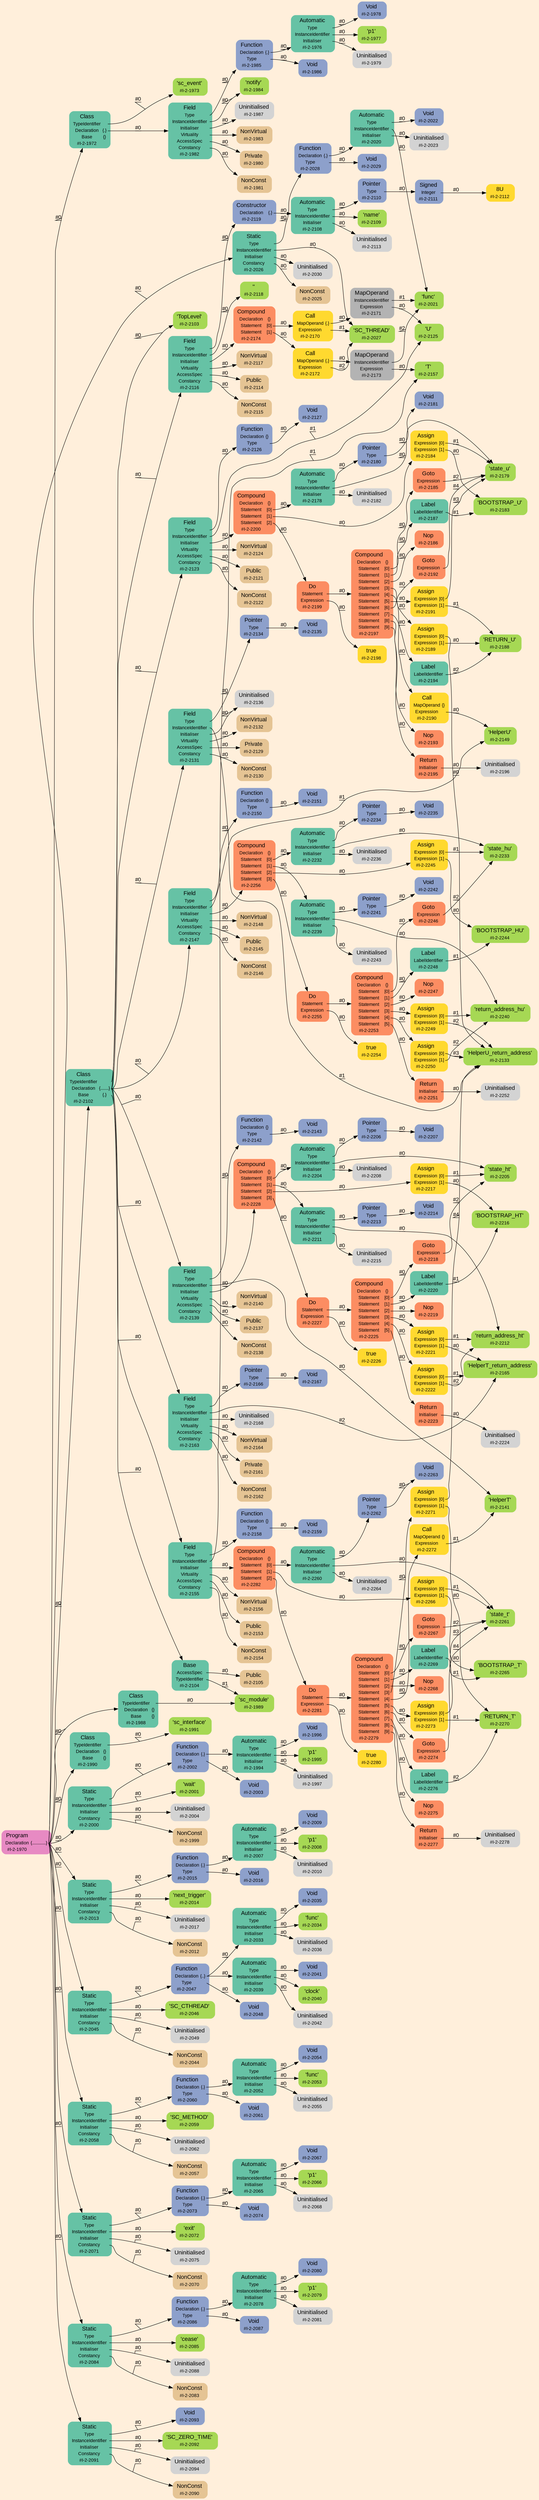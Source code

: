 digraph "" {
label = ""
labelloc = t
fontsize = "36"
graph [
    rankdir = "LR"
    ranksep = 0.3
    bgcolor = antiquewhite1
    color = black
    fontcolor = black
    fontname = "Arial"
];
node [
    fontname = "Arial"
];
edge [
    fontname = "Arial"
];


// -------------------- node figure --------------------
"#I-2-1970" [
    // -------- block #I-2-1970 ----------
    shape = "plaintext"
    fillcolor = "/set28/4"
    label = <<TABLE BORDER="0" CELLBORDER="0" CELLSPACING="0">
     <TR><TD><FONT POINT-SIZE="15.0">Program</FONT></TD><TD></TD></TR>
     <TR><TD>Declaration</TD><TD PORT="port0">{............}</TD></TR>
     <TR><TD>#I-2-1970</TD><TD PORT="port1"></TD></TR>
    </TABLE>>
    style = "rounded,filled"
    fontsize = "12"
];

"#I-2-1972" [
    // -------- block #I-2-1972 ----------
    shape = "plaintext"
    fillcolor = "/set28/1"
    label = <<TABLE BORDER="0" CELLBORDER="0" CELLSPACING="0">
     <TR><TD><FONT POINT-SIZE="15.0">Class</FONT></TD><TD></TD></TR>
     <TR><TD>TypeIdentifier</TD><TD PORT="port0"></TD></TR>
     <TR><TD>Declaration</TD><TD PORT="port1">{.}</TD></TR>
     <TR><TD>Base</TD><TD PORT="port2">{}</TD></TR>
     <TR><TD>#I-2-1972</TD><TD PORT="port3"></TD></TR>
    </TABLE>>
    style = "rounded,filled"
    fontsize = "12"
];

"#I-2-1973" [
    // -------- block #I-2-1973 ----------
    shape = "plaintext"
    fillcolor = "/set28/5"
    label = <<TABLE BORDER="0" CELLBORDER="0" CELLSPACING="0">
     <TR><TD><FONT POINT-SIZE="15.0">'sc_event'</FONT></TD><TD></TD></TR>
     <TR><TD>#I-2-1973</TD><TD PORT="port0"></TD></TR>
    </TABLE>>
    style = "rounded,filled"
    fontsize = "12"
];

"#I-2-1982" [
    // -------- block #I-2-1982 ----------
    shape = "plaintext"
    fillcolor = "/set28/1"
    label = <<TABLE BORDER="0" CELLBORDER="0" CELLSPACING="0">
     <TR><TD><FONT POINT-SIZE="15.0">Field</FONT></TD><TD></TD></TR>
     <TR><TD>Type</TD><TD PORT="port0"></TD></TR>
     <TR><TD>InstanceIdentifier</TD><TD PORT="port1"></TD></TR>
     <TR><TD>Initialiser</TD><TD PORT="port2"></TD></TR>
     <TR><TD>Virtuality</TD><TD PORT="port3"></TD></TR>
     <TR><TD>AccessSpec</TD><TD PORT="port4"></TD></TR>
     <TR><TD>Constancy</TD><TD PORT="port5"></TD></TR>
     <TR><TD>#I-2-1982</TD><TD PORT="port6"></TD></TR>
    </TABLE>>
    style = "rounded,filled"
    fontsize = "12"
];

"#I-2-1985" [
    // -------- block #I-2-1985 ----------
    shape = "plaintext"
    fillcolor = "/set28/3"
    label = <<TABLE BORDER="0" CELLBORDER="0" CELLSPACING="0">
     <TR><TD><FONT POINT-SIZE="15.0">Function</FONT></TD><TD></TD></TR>
     <TR><TD>Declaration</TD><TD PORT="port0">{.}</TD></TR>
     <TR><TD>Type</TD><TD PORT="port1"></TD></TR>
     <TR><TD>#I-2-1985</TD><TD PORT="port2"></TD></TR>
    </TABLE>>
    style = "rounded,filled"
    fontsize = "12"
];

"#I-2-1976" [
    // -------- block #I-2-1976 ----------
    shape = "plaintext"
    fillcolor = "/set28/1"
    label = <<TABLE BORDER="0" CELLBORDER="0" CELLSPACING="0">
     <TR><TD><FONT POINT-SIZE="15.0">Automatic</FONT></TD><TD></TD></TR>
     <TR><TD>Type</TD><TD PORT="port0"></TD></TR>
     <TR><TD>InstanceIdentifier</TD><TD PORT="port1"></TD></TR>
     <TR><TD>Initialiser</TD><TD PORT="port2"></TD></TR>
     <TR><TD>#I-2-1976</TD><TD PORT="port3"></TD></TR>
    </TABLE>>
    style = "rounded,filled"
    fontsize = "12"
];

"#I-2-1978" [
    // -------- block #I-2-1978 ----------
    shape = "plaintext"
    fillcolor = "/set28/3"
    label = <<TABLE BORDER="0" CELLBORDER="0" CELLSPACING="0">
     <TR><TD><FONT POINT-SIZE="15.0">Void</FONT></TD><TD></TD></TR>
     <TR><TD>#I-2-1978</TD><TD PORT="port0"></TD></TR>
    </TABLE>>
    style = "rounded,filled"
    fontsize = "12"
];

"#I-2-1977" [
    // -------- block #I-2-1977 ----------
    shape = "plaintext"
    fillcolor = "/set28/5"
    label = <<TABLE BORDER="0" CELLBORDER="0" CELLSPACING="0">
     <TR><TD><FONT POINT-SIZE="15.0">'p1'</FONT></TD><TD></TD></TR>
     <TR><TD>#I-2-1977</TD><TD PORT="port0"></TD></TR>
    </TABLE>>
    style = "rounded,filled"
    fontsize = "12"
];

"#I-2-1979" [
    // -------- block #I-2-1979 ----------
    shape = "plaintext"
    label = <<TABLE BORDER="0" CELLBORDER="0" CELLSPACING="0">
     <TR><TD><FONT POINT-SIZE="15.0">Uninitialised</FONT></TD><TD></TD></TR>
     <TR><TD>#I-2-1979</TD><TD PORT="port0"></TD></TR>
    </TABLE>>
    style = "rounded,filled"
    fontsize = "12"
];

"#I-2-1986" [
    // -------- block #I-2-1986 ----------
    shape = "plaintext"
    fillcolor = "/set28/3"
    label = <<TABLE BORDER="0" CELLBORDER="0" CELLSPACING="0">
     <TR><TD><FONT POINT-SIZE="15.0">Void</FONT></TD><TD></TD></TR>
     <TR><TD>#I-2-1986</TD><TD PORT="port0"></TD></TR>
    </TABLE>>
    style = "rounded,filled"
    fontsize = "12"
];

"#I-2-1984" [
    // -------- block #I-2-1984 ----------
    shape = "plaintext"
    fillcolor = "/set28/5"
    label = <<TABLE BORDER="0" CELLBORDER="0" CELLSPACING="0">
     <TR><TD><FONT POINT-SIZE="15.0">'notify'</FONT></TD><TD></TD></TR>
     <TR><TD>#I-2-1984</TD><TD PORT="port0"></TD></TR>
    </TABLE>>
    style = "rounded,filled"
    fontsize = "12"
];

"#I-2-1987" [
    // -------- block #I-2-1987 ----------
    shape = "plaintext"
    label = <<TABLE BORDER="0" CELLBORDER="0" CELLSPACING="0">
     <TR><TD><FONT POINT-SIZE="15.0">Uninitialised</FONT></TD><TD></TD></TR>
     <TR><TD>#I-2-1987</TD><TD PORT="port0"></TD></TR>
    </TABLE>>
    style = "rounded,filled"
    fontsize = "12"
];

"#I-2-1983" [
    // -------- block #I-2-1983 ----------
    shape = "plaintext"
    fillcolor = "/set28/7"
    label = <<TABLE BORDER="0" CELLBORDER="0" CELLSPACING="0">
     <TR><TD><FONT POINT-SIZE="15.0">NonVirtual</FONT></TD><TD></TD></TR>
     <TR><TD>#I-2-1983</TD><TD PORT="port0"></TD></TR>
    </TABLE>>
    style = "rounded,filled"
    fontsize = "12"
];

"#I-2-1980" [
    // -------- block #I-2-1980 ----------
    shape = "plaintext"
    fillcolor = "/set28/7"
    label = <<TABLE BORDER="0" CELLBORDER="0" CELLSPACING="0">
     <TR><TD><FONT POINT-SIZE="15.0">Private</FONT></TD><TD></TD></TR>
     <TR><TD>#I-2-1980</TD><TD PORT="port0"></TD></TR>
    </TABLE>>
    style = "rounded,filled"
    fontsize = "12"
];

"#I-2-1981" [
    // -------- block #I-2-1981 ----------
    shape = "plaintext"
    fillcolor = "/set28/7"
    label = <<TABLE BORDER="0" CELLBORDER="0" CELLSPACING="0">
     <TR><TD><FONT POINT-SIZE="15.0">NonConst</FONT></TD><TD></TD></TR>
     <TR><TD>#I-2-1981</TD><TD PORT="port0"></TD></TR>
    </TABLE>>
    style = "rounded,filled"
    fontsize = "12"
];

"#I-2-1988" [
    // -------- block #I-2-1988 ----------
    shape = "plaintext"
    fillcolor = "/set28/1"
    label = <<TABLE BORDER="0" CELLBORDER="0" CELLSPACING="0">
     <TR><TD><FONT POINT-SIZE="15.0">Class</FONT></TD><TD></TD></TR>
     <TR><TD>TypeIdentifier</TD><TD PORT="port0"></TD></TR>
     <TR><TD>Declaration</TD><TD PORT="port1">{}</TD></TR>
     <TR><TD>Base</TD><TD PORT="port2">{}</TD></TR>
     <TR><TD>#I-2-1988</TD><TD PORT="port3"></TD></TR>
    </TABLE>>
    style = "rounded,filled"
    fontsize = "12"
];

"#I-2-1989" [
    // -------- block #I-2-1989 ----------
    shape = "plaintext"
    fillcolor = "/set28/5"
    label = <<TABLE BORDER="0" CELLBORDER="0" CELLSPACING="0">
     <TR><TD><FONT POINT-SIZE="15.0">'sc_module'</FONT></TD><TD></TD></TR>
     <TR><TD>#I-2-1989</TD><TD PORT="port0"></TD></TR>
    </TABLE>>
    style = "rounded,filled"
    fontsize = "12"
];

"#I-2-1990" [
    // -------- block #I-2-1990 ----------
    shape = "plaintext"
    fillcolor = "/set28/1"
    label = <<TABLE BORDER="0" CELLBORDER="0" CELLSPACING="0">
     <TR><TD><FONT POINT-SIZE="15.0">Class</FONT></TD><TD></TD></TR>
     <TR><TD>TypeIdentifier</TD><TD PORT="port0"></TD></TR>
     <TR><TD>Declaration</TD><TD PORT="port1">{}</TD></TR>
     <TR><TD>Base</TD><TD PORT="port2">{}</TD></TR>
     <TR><TD>#I-2-1990</TD><TD PORT="port3"></TD></TR>
    </TABLE>>
    style = "rounded,filled"
    fontsize = "12"
];

"#I-2-1991" [
    // -------- block #I-2-1991 ----------
    shape = "plaintext"
    fillcolor = "/set28/5"
    label = <<TABLE BORDER="0" CELLBORDER="0" CELLSPACING="0">
     <TR><TD><FONT POINT-SIZE="15.0">'sc_interface'</FONT></TD><TD></TD></TR>
     <TR><TD>#I-2-1991</TD><TD PORT="port0"></TD></TR>
    </TABLE>>
    style = "rounded,filled"
    fontsize = "12"
];

"#I-2-2000" [
    // -------- block #I-2-2000 ----------
    shape = "plaintext"
    fillcolor = "/set28/1"
    label = <<TABLE BORDER="0" CELLBORDER="0" CELLSPACING="0">
     <TR><TD><FONT POINT-SIZE="15.0">Static</FONT></TD><TD></TD></TR>
     <TR><TD>Type</TD><TD PORT="port0"></TD></TR>
     <TR><TD>InstanceIdentifier</TD><TD PORT="port1"></TD></TR>
     <TR><TD>Initialiser</TD><TD PORT="port2"></TD></TR>
     <TR><TD>Constancy</TD><TD PORT="port3"></TD></TR>
     <TR><TD>#I-2-2000</TD><TD PORT="port4"></TD></TR>
    </TABLE>>
    style = "rounded,filled"
    fontsize = "12"
];

"#I-2-2002" [
    // -------- block #I-2-2002 ----------
    shape = "plaintext"
    fillcolor = "/set28/3"
    label = <<TABLE BORDER="0" CELLBORDER="0" CELLSPACING="0">
     <TR><TD><FONT POINT-SIZE="15.0">Function</FONT></TD><TD></TD></TR>
     <TR><TD>Declaration</TD><TD PORT="port0">{.}</TD></TR>
     <TR><TD>Type</TD><TD PORT="port1"></TD></TR>
     <TR><TD>#I-2-2002</TD><TD PORT="port2"></TD></TR>
    </TABLE>>
    style = "rounded,filled"
    fontsize = "12"
];

"#I-2-1994" [
    // -------- block #I-2-1994 ----------
    shape = "plaintext"
    fillcolor = "/set28/1"
    label = <<TABLE BORDER="0" CELLBORDER="0" CELLSPACING="0">
     <TR><TD><FONT POINT-SIZE="15.0">Automatic</FONT></TD><TD></TD></TR>
     <TR><TD>Type</TD><TD PORT="port0"></TD></TR>
     <TR><TD>InstanceIdentifier</TD><TD PORT="port1"></TD></TR>
     <TR><TD>Initialiser</TD><TD PORT="port2"></TD></TR>
     <TR><TD>#I-2-1994</TD><TD PORT="port3"></TD></TR>
    </TABLE>>
    style = "rounded,filled"
    fontsize = "12"
];

"#I-2-1996" [
    // -------- block #I-2-1996 ----------
    shape = "plaintext"
    fillcolor = "/set28/3"
    label = <<TABLE BORDER="0" CELLBORDER="0" CELLSPACING="0">
     <TR><TD><FONT POINT-SIZE="15.0">Void</FONT></TD><TD></TD></TR>
     <TR><TD>#I-2-1996</TD><TD PORT="port0"></TD></TR>
    </TABLE>>
    style = "rounded,filled"
    fontsize = "12"
];

"#I-2-1995" [
    // -------- block #I-2-1995 ----------
    shape = "plaintext"
    fillcolor = "/set28/5"
    label = <<TABLE BORDER="0" CELLBORDER="0" CELLSPACING="0">
     <TR><TD><FONT POINT-SIZE="15.0">'p1'</FONT></TD><TD></TD></TR>
     <TR><TD>#I-2-1995</TD><TD PORT="port0"></TD></TR>
    </TABLE>>
    style = "rounded,filled"
    fontsize = "12"
];

"#I-2-1997" [
    // -------- block #I-2-1997 ----------
    shape = "plaintext"
    label = <<TABLE BORDER="0" CELLBORDER="0" CELLSPACING="0">
     <TR><TD><FONT POINT-SIZE="15.0">Uninitialised</FONT></TD><TD></TD></TR>
     <TR><TD>#I-2-1997</TD><TD PORT="port0"></TD></TR>
    </TABLE>>
    style = "rounded,filled"
    fontsize = "12"
];

"#I-2-2003" [
    // -------- block #I-2-2003 ----------
    shape = "plaintext"
    fillcolor = "/set28/3"
    label = <<TABLE BORDER="0" CELLBORDER="0" CELLSPACING="0">
     <TR><TD><FONT POINT-SIZE="15.0">Void</FONT></TD><TD></TD></TR>
     <TR><TD>#I-2-2003</TD><TD PORT="port0"></TD></TR>
    </TABLE>>
    style = "rounded,filled"
    fontsize = "12"
];

"#I-2-2001" [
    // -------- block #I-2-2001 ----------
    shape = "plaintext"
    fillcolor = "/set28/5"
    label = <<TABLE BORDER="0" CELLBORDER="0" CELLSPACING="0">
     <TR><TD><FONT POINT-SIZE="15.0">'wait'</FONT></TD><TD></TD></TR>
     <TR><TD>#I-2-2001</TD><TD PORT="port0"></TD></TR>
    </TABLE>>
    style = "rounded,filled"
    fontsize = "12"
];

"#I-2-2004" [
    // -------- block #I-2-2004 ----------
    shape = "plaintext"
    label = <<TABLE BORDER="0" CELLBORDER="0" CELLSPACING="0">
     <TR><TD><FONT POINT-SIZE="15.0">Uninitialised</FONT></TD><TD></TD></TR>
     <TR><TD>#I-2-2004</TD><TD PORT="port0"></TD></TR>
    </TABLE>>
    style = "rounded,filled"
    fontsize = "12"
];

"#I-2-1999" [
    // -------- block #I-2-1999 ----------
    shape = "plaintext"
    fillcolor = "/set28/7"
    label = <<TABLE BORDER="0" CELLBORDER="0" CELLSPACING="0">
     <TR><TD><FONT POINT-SIZE="15.0">NonConst</FONT></TD><TD></TD></TR>
     <TR><TD>#I-2-1999</TD><TD PORT="port0"></TD></TR>
    </TABLE>>
    style = "rounded,filled"
    fontsize = "12"
];

"#I-2-2013" [
    // -------- block #I-2-2013 ----------
    shape = "plaintext"
    fillcolor = "/set28/1"
    label = <<TABLE BORDER="0" CELLBORDER="0" CELLSPACING="0">
     <TR><TD><FONT POINT-SIZE="15.0">Static</FONT></TD><TD></TD></TR>
     <TR><TD>Type</TD><TD PORT="port0"></TD></TR>
     <TR><TD>InstanceIdentifier</TD><TD PORT="port1"></TD></TR>
     <TR><TD>Initialiser</TD><TD PORT="port2"></TD></TR>
     <TR><TD>Constancy</TD><TD PORT="port3"></TD></TR>
     <TR><TD>#I-2-2013</TD><TD PORT="port4"></TD></TR>
    </TABLE>>
    style = "rounded,filled"
    fontsize = "12"
];

"#I-2-2015" [
    // -------- block #I-2-2015 ----------
    shape = "plaintext"
    fillcolor = "/set28/3"
    label = <<TABLE BORDER="0" CELLBORDER="0" CELLSPACING="0">
     <TR><TD><FONT POINT-SIZE="15.0">Function</FONT></TD><TD></TD></TR>
     <TR><TD>Declaration</TD><TD PORT="port0">{.}</TD></TR>
     <TR><TD>Type</TD><TD PORT="port1"></TD></TR>
     <TR><TD>#I-2-2015</TD><TD PORT="port2"></TD></TR>
    </TABLE>>
    style = "rounded,filled"
    fontsize = "12"
];

"#I-2-2007" [
    // -------- block #I-2-2007 ----------
    shape = "plaintext"
    fillcolor = "/set28/1"
    label = <<TABLE BORDER="0" CELLBORDER="0" CELLSPACING="0">
     <TR><TD><FONT POINT-SIZE="15.0">Automatic</FONT></TD><TD></TD></TR>
     <TR><TD>Type</TD><TD PORT="port0"></TD></TR>
     <TR><TD>InstanceIdentifier</TD><TD PORT="port1"></TD></TR>
     <TR><TD>Initialiser</TD><TD PORT="port2"></TD></TR>
     <TR><TD>#I-2-2007</TD><TD PORT="port3"></TD></TR>
    </TABLE>>
    style = "rounded,filled"
    fontsize = "12"
];

"#I-2-2009" [
    // -------- block #I-2-2009 ----------
    shape = "plaintext"
    fillcolor = "/set28/3"
    label = <<TABLE BORDER="0" CELLBORDER="0" CELLSPACING="0">
     <TR><TD><FONT POINT-SIZE="15.0">Void</FONT></TD><TD></TD></TR>
     <TR><TD>#I-2-2009</TD><TD PORT="port0"></TD></TR>
    </TABLE>>
    style = "rounded,filled"
    fontsize = "12"
];

"#I-2-2008" [
    // -------- block #I-2-2008 ----------
    shape = "plaintext"
    fillcolor = "/set28/5"
    label = <<TABLE BORDER="0" CELLBORDER="0" CELLSPACING="0">
     <TR><TD><FONT POINT-SIZE="15.0">'p1'</FONT></TD><TD></TD></TR>
     <TR><TD>#I-2-2008</TD><TD PORT="port0"></TD></TR>
    </TABLE>>
    style = "rounded,filled"
    fontsize = "12"
];

"#I-2-2010" [
    // -------- block #I-2-2010 ----------
    shape = "plaintext"
    label = <<TABLE BORDER="0" CELLBORDER="0" CELLSPACING="0">
     <TR><TD><FONT POINT-SIZE="15.0">Uninitialised</FONT></TD><TD></TD></TR>
     <TR><TD>#I-2-2010</TD><TD PORT="port0"></TD></TR>
    </TABLE>>
    style = "rounded,filled"
    fontsize = "12"
];

"#I-2-2016" [
    // -------- block #I-2-2016 ----------
    shape = "plaintext"
    fillcolor = "/set28/3"
    label = <<TABLE BORDER="0" CELLBORDER="0" CELLSPACING="0">
     <TR><TD><FONT POINT-SIZE="15.0">Void</FONT></TD><TD></TD></TR>
     <TR><TD>#I-2-2016</TD><TD PORT="port0"></TD></TR>
    </TABLE>>
    style = "rounded,filled"
    fontsize = "12"
];

"#I-2-2014" [
    // -------- block #I-2-2014 ----------
    shape = "plaintext"
    fillcolor = "/set28/5"
    label = <<TABLE BORDER="0" CELLBORDER="0" CELLSPACING="0">
     <TR><TD><FONT POINT-SIZE="15.0">'next_trigger'</FONT></TD><TD></TD></TR>
     <TR><TD>#I-2-2014</TD><TD PORT="port0"></TD></TR>
    </TABLE>>
    style = "rounded,filled"
    fontsize = "12"
];

"#I-2-2017" [
    // -------- block #I-2-2017 ----------
    shape = "plaintext"
    label = <<TABLE BORDER="0" CELLBORDER="0" CELLSPACING="0">
     <TR><TD><FONT POINT-SIZE="15.0">Uninitialised</FONT></TD><TD></TD></TR>
     <TR><TD>#I-2-2017</TD><TD PORT="port0"></TD></TR>
    </TABLE>>
    style = "rounded,filled"
    fontsize = "12"
];

"#I-2-2012" [
    // -------- block #I-2-2012 ----------
    shape = "plaintext"
    fillcolor = "/set28/7"
    label = <<TABLE BORDER="0" CELLBORDER="0" CELLSPACING="0">
     <TR><TD><FONT POINT-SIZE="15.0">NonConst</FONT></TD><TD></TD></TR>
     <TR><TD>#I-2-2012</TD><TD PORT="port0"></TD></TR>
    </TABLE>>
    style = "rounded,filled"
    fontsize = "12"
];

"#I-2-2026" [
    // -------- block #I-2-2026 ----------
    shape = "plaintext"
    fillcolor = "/set28/1"
    label = <<TABLE BORDER="0" CELLBORDER="0" CELLSPACING="0">
     <TR><TD><FONT POINT-SIZE="15.0">Static</FONT></TD><TD></TD></TR>
     <TR><TD>Type</TD><TD PORT="port0"></TD></TR>
     <TR><TD>InstanceIdentifier</TD><TD PORT="port1"></TD></TR>
     <TR><TD>Initialiser</TD><TD PORT="port2"></TD></TR>
     <TR><TD>Constancy</TD><TD PORT="port3"></TD></TR>
     <TR><TD>#I-2-2026</TD><TD PORT="port4"></TD></TR>
    </TABLE>>
    style = "rounded,filled"
    fontsize = "12"
];

"#I-2-2028" [
    // -------- block #I-2-2028 ----------
    shape = "plaintext"
    fillcolor = "/set28/3"
    label = <<TABLE BORDER="0" CELLBORDER="0" CELLSPACING="0">
     <TR><TD><FONT POINT-SIZE="15.0">Function</FONT></TD><TD></TD></TR>
     <TR><TD>Declaration</TD><TD PORT="port0">{.}</TD></TR>
     <TR><TD>Type</TD><TD PORT="port1"></TD></TR>
     <TR><TD>#I-2-2028</TD><TD PORT="port2"></TD></TR>
    </TABLE>>
    style = "rounded,filled"
    fontsize = "12"
];

"#I-2-2020" [
    // -------- block #I-2-2020 ----------
    shape = "plaintext"
    fillcolor = "/set28/1"
    label = <<TABLE BORDER="0" CELLBORDER="0" CELLSPACING="0">
     <TR><TD><FONT POINT-SIZE="15.0">Automatic</FONT></TD><TD></TD></TR>
     <TR><TD>Type</TD><TD PORT="port0"></TD></TR>
     <TR><TD>InstanceIdentifier</TD><TD PORT="port1"></TD></TR>
     <TR><TD>Initialiser</TD><TD PORT="port2"></TD></TR>
     <TR><TD>#I-2-2020</TD><TD PORT="port3"></TD></TR>
    </TABLE>>
    style = "rounded,filled"
    fontsize = "12"
];

"#I-2-2022" [
    // -------- block #I-2-2022 ----------
    shape = "plaintext"
    fillcolor = "/set28/3"
    label = <<TABLE BORDER="0" CELLBORDER="0" CELLSPACING="0">
     <TR><TD><FONT POINT-SIZE="15.0">Void</FONT></TD><TD></TD></TR>
     <TR><TD>#I-2-2022</TD><TD PORT="port0"></TD></TR>
    </TABLE>>
    style = "rounded,filled"
    fontsize = "12"
];

"#I-2-2021" [
    // -------- block #I-2-2021 ----------
    shape = "plaintext"
    fillcolor = "/set28/5"
    label = <<TABLE BORDER="0" CELLBORDER="0" CELLSPACING="0">
     <TR><TD><FONT POINT-SIZE="15.0">'func'</FONT></TD><TD></TD></TR>
     <TR><TD>#I-2-2021</TD><TD PORT="port0"></TD></TR>
    </TABLE>>
    style = "rounded,filled"
    fontsize = "12"
];

"#I-2-2023" [
    // -------- block #I-2-2023 ----------
    shape = "plaintext"
    label = <<TABLE BORDER="0" CELLBORDER="0" CELLSPACING="0">
     <TR><TD><FONT POINT-SIZE="15.0">Uninitialised</FONT></TD><TD></TD></TR>
     <TR><TD>#I-2-2023</TD><TD PORT="port0"></TD></TR>
    </TABLE>>
    style = "rounded,filled"
    fontsize = "12"
];

"#I-2-2029" [
    // -------- block #I-2-2029 ----------
    shape = "plaintext"
    fillcolor = "/set28/3"
    label = <<TABLE BORDER="0" CELLBORDER="0" CELLSPACING="0">
     <TR><TD><FONT POINT-SIZE="15.0">Void</FONT></TD><TD></TD></TR>
     <TR><TD>#I-2-2029</TD><TD PORT="port0"></TD></TR>
    </TABLE>>
    style = "rounded,filled"
    fontsize = "12"
];

"#I-2-2027" [
    // -------- block #I-2-2027 ----------
    shape = "plaintext"
    fillcolor = "/set28/5"
    label = <<TABLE BORDER="0" CELLBORDER="0" CELLSPACING="0">
     <TR><TD><FONT POINT-SIZE="15.0">'SC_THREAD'</FONT></TD><TD></TD></TR>
     <TR><TD>#I-2-2027</TD><TD PORT="port0"></TD></TR>
    </TABLE>>
    style = "rounded,filled"
    fontsize = "12"
];

"#I-2-2030" [
    // -------- block #I-2-2030 ----------
    shape = "plaintext"
    label = <<TABLE BORDER="0" CELLBORDER="0" CELLSPACING="0">
     <TR><TD><FONT POINT-SIZE="15.0">Uninitialised</FONT></TD><TD></TD></TR>
     <TR><TD>#I-2-2030</TD><TD PORT="port0"></TD></TR>
    </TABLE>>
    style = "rounded,filled"
    fontsize = "12"
];

"#I-2-2025" [
    // -------- block #I-2-2025 ----------
    shape = "plaintext"
    fillcolor = "/set28/7"
    label = <<TABLE BORDER="0" CELLBORDER="0" CELLSPACING="0">
     <TR><TD><FONT POINT-SIZE="15.0">NonConst</FONT></TD><TD></TD></TR>
     <TR><TD>#I-2-2025</TD><TD PORT="port0"></TD></TR>
    </TABLE>>
    style = "rounded,filled"
    fontsize = "12"
];

"#I-2-2045" [
    // -------- block #I-2-2045 ----------
    shape = "plaintext"
    fillcolor = "/set28/1"
    label = <<TABLE BORDER="0" CELLBORDER="0" CELLSPACING="0">
     <TR><TD><FONT POINT-SIZE="15.0">Static</FONT></TD><TD></TD></TR>
     <TR><TD>Type</TD><TD PORT="port0"></TD></TR>
     <TR><TD>InstanceIdentifier</TD><TD PORT="port1"></TD></TR>
     <TR><TD>Initialiser</TD><TD PORT="port2"></TD></TR>
     <TR><TD>Constancy</TD><TD PORT="port3"></TD></TR>
     <TR><TD>#I-2-2045</TD><TD PORT="port4"></TD></TR>
    </TABLE>>
    style = "rounded,filled"
    fontsize = "12"
];

"#I-2-2047" [
    // -------- block #I-2-2047 ----------
    shape = "plaintext"
    fillcolor = "/set28/3"
    label = <<TABLE BORDER="0" CELLBORDER="0" CELLSPACING="0">
     <TR><TD><FONT POINT-SIZE="15.0">Function</FONT></TD><TD></TD></TR>
     <TR><TD>Declaration</TD><TD PORT="port0">{..}</TD></TR>
     <TR><TD>Type</TD><TD PORT="port1"></TD></TR>
     <TR><TD>#I-2-2047</TD><TD PORT="port2"></TD></TR>
    </TABLE>>
    style = "rounded,filled"
    fontsize = "12"
];

"#I-2-2033" [
    // -------- block #I-2-2033 ----------
    shape = "plaintext"
    fillcolor = "/set28/1"
    label = <<TABLE BORDER="0" CELLBORDER="0" CELLSPACING="0">
     <TR><TD><FONT POINT-SIZE="15.0">Automatic</FONT></TD><TD></TD></TR>
     <TR><TD>Type</TD><TD PORT="port0"></TD></TR>
     <TR><TD>InstanceIdentifier</TD><TD PORT="port1"></TD></TR>
     <TR><TD>Initialiser</TD><TD PORT="port2"></TD></TR>
     <TR><TD>#I-2-2033</TD><TD PORT="port3"></TD></TR>
    </TABLE>>
    style = "rounded,filled"
    fontsize = "12"
];

"#I-2-2035" [
    // -------- block #I-2-2035 ----------
    shape = "plaintext"
    fillcolor = "/set28/3"
    label = <<TABLE BORDER="0" CELLBORDER="0" CELLSPACING="0">
     <TR><TD><FONT POINT-SIZE="15.0">Void</FONT></TD><TD></TD></TR>
     <TR><TD>#I-2-2035</TD><TD PORT="port0"></TD></TR>
    </TABLE>>
    style = "rounded,filled"
    fontsize = "12"
];

"#I-2-2034" [
    // -------- block #I-2-2034 ----------
    shape = "plaintext"
    fillcolor = "/set28/5"
    label = <<TABLE BORDER="0" CELLBORDER="0" CELLSPACING="0">
     <TR><TD><FONT POINT-SIZE="15.0">'func'</FONT></TD><TD></TD></TR>
     <TR><TD>#I-2-2034</TD><TD PORT="port0"></TD></TR>
    </TABLE>>
    style = "rounded,filled"
    fontsize = "12"
];

"#I-2-2036" [
    // -------- block #I-2-2036 ----------
    shape = "plaintext"
    label = <<TABLE BORDER="0" CELLBORDER="0" CELLSPACING="0">
     <TR><TD><FONT POINT-SIZE="15.0">Uninitialised</FONT></TD><TD></TD></TR>
     <TR><TD>#I-2-2036</TD><TD PORT="port0"></TD></TR>
    </TABLE>>
    style = "rounded,filled"
    fontsize = "12"
];

"#I-2-2039" [
    // -------- block #I-2-2039 ----------
    shape = "plaintext"
    fillcolor = "/set28/1"
    label = <<TABLE BORDER="0" CELLBORDER="0" CELLSPACING="0">
     <TR><TD><FONT POINT-SIZE="15.0">Automatic</FONT></TD><TD></TD></TR>
     <TR><TD>Type</TD><TD PORT="port0"></TD></TR>
     <TR><TD>InstanceIdentifier</TD><TD PORT="port1"></TD></TR>
     <TR><TD>Initialiser</TD><TD PORT="port2"></TD></TR>
     <TR><TD>#I-2-2039</TD><TD PORT="port3"></TD></TR>
    </TABLE>>
    style = "rounded,filled"
    fontsize = "12"
];

"#I-2-2041" [
    // -------- block #I-2-2041 ----------
    shape = "plaintext"
    fillcolor = "/set28/3"
    label = <<TABLE BORDER="0" CELLBORDER="0" CELLSPACING="0">
     <TR><TD><FONT POINT-SIZE="15.0">Void</FONT></TD><TD></TD></TR>
     <TR><TD>#I-2-2041</TD><TD PORT="port0"></TD></TR>
    </TABLE>>
    style = "rounded,filled"
    fontsize = "12"
];

"#I-2-2040" [
    // -------- block #I-2-2040 ----------
    shape = "plaintext"
    fillcolor = "/set28/5"
    label = <<TABLE BORDER="0" CELLBORDER="0" CELLSPACING="0">
     <TR><TD><FONT POINT-SIZE="15.0">'clock'</FONT></TD><TD></TD></TR>
     <TR><TD>#I-2-2040</TD><TD PORT="port0"></TD></TR>
    </TABLE>>
    style = "rounded,filled"
    fontsize = "12"
];

"#I-2-2042" [
    // -------- block #I-2-2042 ----------
    shape = "plaintext"
    label = <<TABLE BORDER="0" CELLBORDER="0" CELLSPACING="0">
     <TR><TD><FONT POINT-SIZE="15.0">Uninitialised</FONT></TD><TD></TD></TR>
     <TR><TD>#I-2-2042</TD><TD PORT="port0"></TD></TR>
    </TABLE>>
    style = "rounded,filled"
    fontsize = "12"
];

"#I-2-2048" [
    // -------- block #I-2-2048 ----------
    shape = "plaintext"
    fillcolor = "/set28/3"
    label = <<TABLE BORDER="0" CELLBORDER="0" CELLSPACING="0">
     <TR><TD><FONT POINT-SIZE="15.0">Void</FONT></TD><TD></TD></TR>
     <TR><TD>#I-2-2048</TD><TD PORT="port0"></TD></TR>
    </TABLE>>
    style = "rounded,filled"
    fontsize = "12"
];

"#I-2-2046" [
    // -------- block #I-2-2046 ----------
    shape = "plaintext"
    fillcolor = "/set28/5"
    label = <<TABLE BORDER="0" CELLBORDER="0" CELLSPACING="0">
     <TR><TD><FONT POINT-SIZE="15.0">'SC_CTHREAD'</FONT></TD><TD></TD></TR>
     <TR><TD>#I-2-2046</TD><TD PORT="port0"></TD></TR>
    </TABLE>>
    style = "rounded,filled"
    fontsize = "12"
];

"#I-2-2049" [
    // -------- block #I-2-2049 ----------
    shape = "plaintext"
    label = <<TABLE BORDER="0" CELLBORDER="0" CELLSPACING="0">
     <TR><TD><FONT POINT-SIZE="15.0">Uninitialised</FONT></TD><TD></TD></TR>
     <TR><TD>#I-2-2049</TD><TD PORT="port0"></TD></TR>
    </TABLE>>
    style = "rounded,filled"
    fontsize = "12"
];

"#I-2-2044" [
    // -------- block #I-2-2044 ----------
    shape = "plaintext"
    fillcolor = "/set28/7"
    label = <<TABLE BORDER="0" CELLBORDER="0" CELLSPACING="0">
     <TR><TD><FONT POINT-SIZE="15.0">NonConst</FONT></TD><TD></TD></TR>
     <TR><TD>#I-2-2044</TD><TD PORT="port0"></TD></TR>
    </TABLE>>
    style = "rounded,filled"
    fontsize = "12"
];

"#I-2-2058" [
    // -------- block #I-2-2058 ----------
    shape = "plaintext"
    fillcolor = "/set28/1"
    label = <<TABLE BORDER="0" CELLBORDER="0" CELLSPACING="0">
     <TR><TD><FONT POINT-SIZE="15.0">Static</FONT></TD><TD></TD></TR>
     <TR><TD>Type</TD><TD PORT="port0"></TD></TR>
     <TR><TD>InstanceIdentifier</TD><TD PORT="port1"></TD></TR>
     <TR><TD>Initialiser</TD><TD PORT="port2"></TD></TR>
     <TR><TD>Constancy</TD><TD PORT="port3"></TD></TR>
     <TR><TD>#I-2-2058</TD><TD PORT="port4"></TD></TR>
    </TABLE>>
    style = "rounded,filled"
    fontsize = "12"
];

"#I-2-2060" [
    // -------- block #I-2-2060 ----------
    shape = "plaintext"
    fillcolor = "/set28/3"
    label = <<TABLE BORDER="0" CELLBORDER="0" CELLSPACING="0">
     <TR><TD><FONT POINT-SIZE="15.0">Function</FONT></TD><TD></TD></TR>
     <TR><TD>Declaration</TD><TD PORT="port0">{.}</TD></TR>
     <TR><TD>Type</TD><TD PORT="port1"></TD></TR>
     <TR><TD>#I-2-2060</TD><TD PORT="port2"></TD></TR>
    </TABLE>>
    style = "rounded,filled"
    fontsize = "12"
];

"#I-2-2052" [
    // -------- block #I-2-2052 ----------
    shape = "plaintext"
    fillcolor = "/set28/1"
    label = <<TABLE BORDER="0" CELLBORDER="0" CELLSPACING="0">
     <TR><TD><FONT POINT-SIZE="15.0">Automatic</FONT></TD><TD></TD></TR>
     <TR><TD>Type</TD><TD PORT="port0"></TD></TR>
     <TR><TD>InstanceIdentifier</TD><TD PORT="port1"></TD></TR>
     <TR><TD>Initialiser</TD><TD PORT="port2"></TD></TR>
     <TR><TD>#I-2-2052</TD><TD PORT="port3"></TD></TR>
    </TABLE>>
    style = "rounded,filled"
    fontsize = "12"
];

"#I-2-2054" [
    // -------- block #I-2-2054 ----------
    shape = "plaintext"
    fillcolor = "/set28/3"
    label = <<TABLE BORDER="0" CELLBORDER="0" CELLSPACING="0">
     <TR><TD><FONT POINT-SIZE="15.0">Void</FONT></TD><TD></TD></TR>
     <TR><TD>#I-2-2054</TD><TD PORT="port0"></TD></TR>
    </TABLE>>
    style = "rounded,filled"
    fontsize = "12"
];

"#I-2-2053" [
    // -------- block #I-2-2053 ----------
    shape = "plaintext"
    fillcolor = "/set28/5"
    label = <<TABLE BORDER="0" CELLBORDER="0" CELLSPACING="0">
     <TR><TD><FONT POINT-SIZE="15.0">'func'</FONT></TD><TD></TD></TR>
     <TR><TD>#I-2-2053</TD><TD PORT="port0"></TD></TR>
    </TABLE>>
    style = "rounded,filled"
    fontsize = "12"
];

"#I-2-2055" [
    // -------- block #I-2-2055 ----------
    shape = "plaintext"
    label = <<TABLE BORDER="0" CELLBORDER="0" CELLSPACING="0">
     <TR><TD><FONT POINT-SIZE="15.0">Uninitialised</FONT></TD><TD></TD></TR>
     <TR><TD>#I-2-2055</TD><TD PORT="port0"></TD></TR>
    </TABLE>>
    style = "rounded,filled"
    fontsize = "12"
];

"#I-2-2061" [
    // -------- block #I-2-2061 ----------
    shape = "plaintext"
    fillcolor = "/set28/3"
    label = <<TABLE BORDER="0" CELLBORDER="0" CELLSPACING="0">
     <TR><TD><FONT POINT-SIZE="15.0">Void</FONT></TD><TD></TD></TR>
     <TR><TD>#I-2-2061</TD><TD PORT="port0"></TD></TR>
    </TABLE>>
    style = "rounded,filled"
    fontsize = "12"
];

"#I-2-2059" [
    // -------- block #I-2-2059 ----------
    shape = "plaintext"
    fillcolor = "/set28/5"
    label = <<TABLE BORDER="0" CELLBORDER="0" CELLSPACING="0">
     <TR><TD><FONT POINT-SIZE="15.0">'SC_METHOD'</FONT></TD><TD></TD></TR>
     <TR><TD>#I-2-2059</TD><TD PORT="port0"></TD></TR>
    </TABLE>>
    style = "rounded,filled"
    fontsize = "12"
];

"#I-2-2062" [
    // -------- block #I-2-2062 ----------
    shape = "plaintext"
    label = <<TABLE BORDER="0" CELLBORDER="0" CELLSPACING="0">
     <TR><TD><FONT POINT-SIZE="15.0">Uninitialised</FONT></TD><TD></TD></TR>
     <TR><TD>#I-2-2062</TD><TD PORT="port0"></TD></TR>
    </TABLE>>
    style = "rounded,filled"
    fontsize = "12"
];

"#I-2-2057" [
    // -------- block #I-2-2057 ----------
    shape = "plaintext"
    fillcolor = "/set28/7"
    label = <<TABLE BORDER="0" CELLBORDER="0" CELLSPACING="0">
     <TR><TD><FONT POINT-SIZE="15.0">NonConst</FONT></TD><TD></TD></TR>
     <TR><TD>#I-2-2057</TD><TD PORT="port0"></TD></TR>
    </TABLE>>
    style = "rounded,filled"
    fontsize = "12"
];

"#I-2-2071" [
    // -------- block #I-2-2071 ----------
    shape = "plaintext"
    fillcolor = "/set28/1"
    label = <<TABLE BORDER="0" CELLBORDER="0" CELLSPACING="0">
     <TR><TD><FONT POINT-SIZE="15.0">Static</FONT></TD><TD></TD></TR>
     <TR><TD>Type</TD><TD PORT="port0"></TD></TR>
     <TR><TD>InstanceIdentifier</TD><TD PORT="port1"></TD></TR>
     <TR><TD>Initialiser</TD><TD PORT="port2"></TD></TR>
     <TR><TD>Constancy</TD><TD PORT="port3"></TD></TR>
     <TR><TD>#I-2-2071</TD><TD PORT="port4"></TD></TR>
    </TABLE>>
    style = "rounded,filled"
    fontsize = "12"
];

"#I-2-2073" [
    // -------- block #I-2-2073 ----------
    shape = "plaintext"
    fillcolor = "/set28/3"
    label = <<TABLE BORDER="0" CELLBORDER="0" CELLSPACING="0">
     <TR><TD><FONT POINT-SIZE="15.0">Function</FONT></TD><TD></TD></TR>
     <TR><TD>Declaration</TD><TD PORT="port0">{.}</TD></TR>
     <TR><TD>Type</TD><TD PORT="port1"></TD></TR>
     <TR><TD>#I-2-2073</TD><TD PORT="port2"></TD></TR>
    </TABLE>>
    style = "rounded,filled"
    fontsize = "12"
];

"#I-2-2065" [
    // -------- block #I-2-2065 ----------
    shape = "plaintext"
    fillcolor = "/set28/1"
    label = <<TABLE BORDER="0" CELLBORDER="0" CELLSPACING="0">
     <TR><TD><FONT POINT-SIZE="15.0">Automatic</FONT></TD><TD></TD></TR>
     <TR><TD>Type</TD><TD PORT="port0"></TD></TR>
     <TR><TD>InstanceIdentifier</TD><TD PORT="port1"></TD></TR>
     <TR><TD>Initialiser</TD><TD PORT="port2"></TD></TR>
     <TR><TD>#I-2-2065</TD><TD PORT="port3"></TD></TR>
    </TABLE>>
    style = "rounded,filled"
    fontsize = "12"
];

"#I-2-2067" [
    // -------- block #I-2-2067 ----------
    shape = "plaintext"
    fillcolor = "/set28/3"
    label = <<TABLE BORDER="0" CELLBORDER="0" CELLSPACING="0">
     <TR><TD><FONT POINT-SIZE="15.0">Void</FONT></TD><TD></TD></TR>
     <TR><TD>#I-2-2067</TD><TD PORT="port0"></TD></TR>
    </TABLE>>
    style = "rounded,filled"
    fontsize = "12"
];

"#I-2-2066" [
    // -------- block #I-2-2066 ----------
    shape = "plaintext"
    fillcolor = "/set28/5"
    label = <<TABLE BORDER="0" CELLBORDER="0" CELLSPACING="0">
     <TR><TD><FONT POINT-SIZE="15.0">'p1'</FONT></TD><TD></TD></TR>
     <TR><TD>#I-2-2066</TD><TD PORT="port0"></TD></TR>
    </TABLE>>
    style = "rounded,filled"
    fontsize = "12"
];

"#I-2-2068" [
    // -------- block #I-2-2068 ----------
    shape = "plaintext"
    label = <<TABLE BORDER="0" CELLBORDER="0" CELLSPACING="0">
     <TR><TD><FONT POINT-SIZE="15.0">Uninitialised</FONT></TD><TD></TD></TR>
     <TR><TD>#I-2-2068</TD><TD PORT="port0"></TD></TR>
    </TABLE>>
    style = "rounded,filled"
    fontsize = "12"
];

"#I-2-2074" [
    // -------- block #I-2-2074 ----------
    shape = "plaintext"
    fillcolor = "/set28/3"
    label = <<TABLE BORDER="0" CELLBORDER="0" CELLSPACING="0">
     <TR><TD><FONT POINT-SIZE="15.0">Void</FONT></TD><TD></TD></TR>
     <TR><TD>#I-2-2074</TD><TD PORT="port0"></TD></TR>
    </TABLE>>
    style = "rounded,filled"
    fontsize = "12"
];

"#I-2-2072" [
    // -------- block #I-2-2072 ----------
    shape = "plaintext"
    fillcolor = "/set28/5"
    label = <<TABLE BORDER="0" CELLBORDER="0" CELLSPACING="0">
     <TR><TD><FONT POINT-SIZE="15.0">'exit'</FONT></TD><TD></TD></TR>
     <TR><TD>#I-2-2072</TD><TD PORT="port0"></TD></TR>
    </TABLE>>
    style = "rounded,filled"
    fontsize = "12"
];

"#I-2-2075" [
    // -------- block #I-2-2075 ----------
    shape = "plaintext"
    label = <<TABLE BORDER="0" CELLBORDER="0" CELLSPACING="0">
     <TR><TD><FONT POINT-SIZE="15.0">Uninitialised</FONT></TD><TD></TD></TR>
     <TR><TD>#I-2-2075</TD><TD PORT="port0"></TD></TR>
    </TABLE>>
    style = "rounded,filled"
    fontsize = "12"
];

"#I-2-2070" [
    // -------- block #I-2-2070 ----------
    shape = "plaintext"
    fillcolor = "/set28/7"
    label = <<TABLE BORDER="0" CELLBORDER="0" CELLSPACING="0">
     <TR><TD><FONT POINT-SIZE="15.0">NonConst</FONT></TD><TD></TD></TR>
     <TR><TD>#I-2-2070</TD><TD PORT="port0"></TD></TR>
    </TABLE>>
    style = "rounded,filled"
    fontsize = "12"
];

"#I-2-2084" [
    // -------- block #I-2-2084 ----------
    shape = "plaintext"
    fillcolor = "/set28/1"
    label = <<TABLE BORDER="0" CELLBORDER="0" CELLSPACING="0">
     <TR><TD><FONT POINT-SIZE="15.0">Static</FONT></TD><TD></TD></TR>
     <TR><TD>Type</TD><TD PORT="port0"></TD></TR>
     <TR><TD>InstanceIdentifier</TD><TD PORT="port1"></TD></TR>
     <TR><TD>Initialiser</TD><TD PORT="port2"></TD></TR>
     <TR><TD>Constancy</TD><TD PORT="port3"></TD></TR>
     <TR><TD>#I-2-2084</TD><TD PORT="port4"></TD></TR>
    </TABLE>>
    style = "rounded,filled"
    fontsize = "12"
];

"#I-2-2086" [
    // -------- block #I-2-2086 ----------
    shape = "plaintext"
    fillcolor = "/set28/3"
    label = <<TABLE BORDER="0" CELLBORDER="0" CELLSPACING="0">
     <TR><TD><FONT POINT-SIZE="15.0">Function</FONT></TD><TD></TD></TR>
     <TR><TD>Declaration</TD><TD PORT="port0">{.}</TD></TR>
     <TR><TD>Type</TD><TD PORT="port1"></TD></TR>
     <TR><TD>#I-2-2086</TD><TD PORT="port2"></TD></TR>
    </TABLE>>
    style = "rounded,filled"
    fontsize = "12"
];

"#I-2-2078" [
    // -------- block #I-2-2078 ----------
    shape = "plaintext"
    fillcolor = "/set28/1"
    label = <<TABLE BORDER="0" CELLBORDER="0" CELLSPACING="0">
     <TR><TD><FONT POINT-SIZE="15.0">Automatic</FONT></TD><TD></TD></TR>
     <TR><TD>Type</TD><TD PORT="port0"></TD></TR>
     <TR><TD>InstanceIdentifier</TD><TD PORT="port1"></TD></TR>
     <TR><TD>Initialiser</TD><TD PORT="port2"></TD></TR>
     <TR><TD>#I-2-2078</TD><TD PORT="port3"></TD></TR>
    </TABLE>>
    style = "rounded,filled"
    fontsize = "12"
];

"#I-2-2080" [
    // -------- block #I-2-2080 ----------
    shape = "plaintext"
    fillcolor = "/set28/3"
    label = <<TABLE BORDER="0" CELLBORDER="0" CELLSPACING="0">
     <TR><TD><FONT POINT-SIZE="15.0">Void</FONT></TD><TD></TD></TR>
     <TR><TD>#I-2-2080</TD><TD PORT="port0"></TD></TR>
    </TABLE>>
    style = "rounded,filled"
    fontsize = "12"
];

"#I-2-2079" [
    // -------- block #I-2-2079 ----------
    shape = "plaintext"
    fillcolor = "/set28/5"
    label = <<TABLE BORDER="0" CELLBORDER="0" CELLSPACING="0">
     <TR><TD><FONT POINT-SIZE="15.0">'p1'</FONT></TD><TD></TD></TR>
     <TR><TD>#I-2-2079</TD><TD PORT="port0"></TD></TR>
    </TABLE>>
    style = "rounded,filled"
    fontsize = "12"
];

"#I-2-2081" [
    // -------- block #I-2-2081 ----------
    shape = "plaintext"
    label = <<TABLE BORDER="0" CELLBORDER="0" CELLSPACING="0">
     <TR><TD><FONT POINT-SIZE="15.0">Uninitialised</FONT></TD><TD></TD></TR>
     <TR><TD>#I-2-2081</TD><TD PORT="port0"></TD></TR>
    </TABLE>>
    style = "rounded,filled"
    fontsize = "12"
];

"#I-2-2087" [
    // -------- block #I-2-2087 ----------
    shape = "plaintext"
    fillcolor = "/set28/3"
    label = <<TABLE BORDER="0" CELLBORDER="0" CELLSPACING="0">
     <TR><TD><FONT POINT-SIZE="15.0">Void</FONT></TD><TD></TD></TR>
     <TR><TD>#I-2-2087</TD><TD PORT="port0"></TD></TR>
    </TABLE>>
    style = "rounded,filled"
    fontsize = "12"
];

"#I-2-2085" [
    // -------- block #I-2-2085 ----------
    shape = "plaintext"
    fillcolor = "/set28/5"
    label = <<TABLE BORDER="0" CELLBORDER="0" CELLSPACING="0">
     <TR><TD><FONT POINT-SIZE="15.0">'cease'</FONT></TD><TD></TD></TR>
     <TR><TD>#I-2-2085</TD><TD PORT="port0"></TD></TR>
    </TABLE>>
    style = "rounded,filled"
    fontsize = "12"
];

"#I-2-2088" [
    // -------- block #I-2-2088 ----------
    shape = "plaintext"
    label = <<TABLE BORDER="0" CELLBORDER="0" CELLSPACING="0">
     <TR><TD><FONT POINT-SIZE="15.0">Uninitialised</FONT></TD><TD></TD></TR>
     <TR><TD>#I-2-2088</TD><TD PORT="port0"></TD></TR>
    </TABLE>>
    style = "rounded,filled"
    fontsize = "12"
];

"#I-2-2083" [
    // -------- block #I-2-2083 ----------
    shape = "plaintext"
    fillcolor = "/set28/7"
    label = <<TABLE BORDER="0" CELLBORDER="0" CELLSPACING="0">
     <TR><TD><FONT POINT-SIZE="15.0">NonConst</FONT></TD><TD></TD></TR>
     <TR><TD>#I-2-2083</TD><TD PORT="port0"></TD></TR>
    </TABLE>>
    style = "rounded,filled"
    fontsize = "12"
];

"#I-2-2091" [
    // -------- block #I-2-2091 ----------
    shape = "plaintext"
    fillcolor = "/set28/1"
    label = <<TABLE BORDER="0" CELLBORDER="0" CELLSPACING="0">
     <TR><TD><FONT POINT-SIZE="15.0">Static</FONT></TD><TD></TD></TR>
     <TR><TD>Type</TD><TD PORT="port0"></TD></TR>
     <TR><TD>InstanceIdentifier</TD><TD PORT="port1"></TD></TR>
     <TR><TD>Initialiser</TD><TD PORT="port2"></TD></TR>
     <TR><TD>Constancy</TD><TD PORT="port3"></TD></TR>
     <TR><TD>#I-2-2091</TD><TD PORT="port4"></TD></TR>
    </TABLE>>
    style = "rounded,filled"
    fontsize = "12"
];

"#I-2-2093" [
    // -------- block #I-2-2093 ----------
    shape = "plaintext"
    fillcolor = "/set28/3"
    label = <<TABLE BORDER="0" CELLBORDER="0" CELLSPACING="0">
     <TR><TD><FONT POINT-SIZE="15.0">Void</FONT></TD><TD></TD></TR>
     <TR><TD>#I-2-2093</TD><TD PORT="port0"></TD></TR>
    </TABLE>>
    style = "rounded,filled"
    fontsize = "12"
];

"#I-2-2092" [
    // -------- block #I-2-2092 ----------
    shape = "plaintext"
    fillcolor = "/set28/5"
    label = <<TABLE BORDER="0" CELLBORDER="0" CELLSPACING="0">
     <TR><TD><FONT POINT-SIZE="15.0">'SC_ZERO_TIME'</FONT></TD><TD></TD></TR>
     <TR><TD>#I-2-2092</TD><TD PORT="port0"></TD></TR>
    </TABLE>>
    style = "rounded,filled"
    fontsize = "12"
];

"#I-2-2094" [
    // -------- block #I-2-2094 ----------
    shape = "plaintext"
    label = <<TABLE BORDER="0" CELLBORDER="0" CELLSPACING="0">
     <TR><TD><FONT POINT-SIZE="15.0">Uninitialised</FONT></TD><TD></TD></TR>
     <TR><TD>#I-2-2094</TD><TD PORT="port0"></TD></TR>
    </TABLE>>
    style = "rounded,filled"
    fontsize = "12"
];

"#I-2-2090" [
    // -------- block #I-2-2090 ----------
    shape = "plaintext"
    fillcolor = "/set28/7"
    label = <<TABLE BORDER="0" CELLBORDER="0" CELLSPACING="0">
     <TR><TD><FONT POINT-SIZE="15.0">NonConst</FONT></TD><TD></TD></TR>
     <TR><TD>#I-2-2090</TD><TD PORT="port0"></TD></TR>
    </TABLE>>
    style = "rounded,filled"
    fontsize = "12"
];

"#I-2-2102" [
    // -------- block #I-2-2102 ----------
    shape = "plaintext"
    fillcolor = "/set28/1"
    label = <<TABLE BORDER="0" CELLBORDER="0" CELLSPACING="0">
     <TR><TD><FONT POINT-SIZE="15.0">Class</FONT></TD><TD></TD></TR>
     <TR><TD>TypeIdentifier</TD><TD PORT="port0"></TD></TR>
     <TR><TD>Declaration</TD><TD PORT="port1">{.......}</TD></TR>
     <TR><TD>Base</TD><TD PORT="port2">{.}</TD></TR>
     <TR><TD>#I-2-2102</TD><TD PORT="port3"></TD></TR>
    </TABLE>>
    style = "rounded,filled"
    fontsize = "12"
];

"#I-2-2103" [
    // -------- block #I-2-2103 ----------
    shape = "plaintext"
    fillcolor = "/set28/5"
    label = <<TABLE BORDER="0" CELLBORDER="0" CELLSPACING="0">
     <TR><TD><FONT POINT-SIZE="15.0">'TopLevel'</FONT></TD><TD></TD></TR>
     <TR><TD>#I-2-2103</TD><TD PORT="port0"></TD></TR>
    </TABLE>>
    style = "rounded,filled"
    fontsize = "12"
];

"#I-2-2116" [
    // -------- block #I-2-2116 ----------
    shape = "plaintext"
    fillcolor = "/set28/1"
    label = <<TABLE BORDER="0" CELLBORDER="0" CELLSPACING="0">
     <TR><TD><FONT POINT-SIZE="15.0">Field</FONT></TD><TD></TD></TR>
     <TR><TD>Type</TD><TD PORT="port0"></TD></TR>
     <TR><TD>InstanceIdentifier</TD><TD PORT="port1"></TD></TR>
     <TR><TD>Initialiser</TD><TD PORT="port2"></TD></TR>
     <TR><TD>Virtuality</TD><TD PORT="port3"></TD></TR>
     <TR><TD>AccessSpec</TD><TD PORT="port4"></TD></TR>
     <TR><TD>Constancy</TD><TD PORT="port5"></TD></TR>
     <TR><TD>#I-2-2116</TD><TD PORT="port6"></TD></TR>
    </TABLE>>
    style = "rounded,filled"
    fontsize = "12"
];

"#I-2-2119" [
    // -------- block #I-2-2119 ----------
    shape = "plaintext"
    fillcolor = "/set28/3"
    label = <<TABLE BORDER="0" CELLBORDER="0" CELLSPACING="0">
     <TR><TD><FONT POINT-SIZE="15.0">Constructor</FONT></TD><TD></TD></TR>
     <TR><TD>Declaration</TD><TD PORT="port0">{.}</TD></TR>
     <TR><TD>#I-2-2119</TD><TD PORT="port1"></TD></TR>
    </TABLE>>
    style = "rounded,filled"
    fontsize = "12"
];

"#I-2-2108" [
    // -------- block #I-2-2108 ----------
    shape = "plaintext"
    fillcolor = "/set28/1"
    label = <<TABLE BORDER="0" CELLBORDER="0" CELLSPACING="0">
     <TR><TD><FONT POINT-SIZE="15.0">Automatic</FONT></TD><TD></TD></TR>
     <TR><TD>Type</TD><TD PORT="port0"></TD></TR>
     <TR><TD>InstanceIdentifier</TD><TD PORT="port1"></TD></TR>
     <TR><TD>Initialiser</TD><TD PORT="port2"></TD></TR>
     <TR><TD>#I-2-2108</TD><TD PORT="port3"></TD></TR>
    </TABLE>>
    style = "rounded,filled"
    fontsize = "12"
];

"#I-2-2110" [
    // -------- block #I-2-2110 ----------
    shape = "plaintext"
    fillcolor = "/set28/3"
    label = <<TABLE BORDER="0" CELLBORDER="0" CELLSPACING="0">
     <TR><TD><FONT POINT-SIZE="15.0">Pointer</FONT></TD><TD></TD></TR>
     <TR><TD>Type</TD><TD PORT="port0"></TD></TR>
     <TR><TD>#I-2-2110</TD><TD PORT="port1"></TD></TR>
    </TABLE>>
    style = "rounded,filled"
    fontsize = "12"
];

"#I-2-2111" [
    // -------- block #I-2-2111 ----------
    shape = "plaintext"
    fillcolor = "/set28/3"
    label = <<TABLE BORDER="0" CELLBORDER="0" CELLSPACING="0">
     <TR><TD><FONT POINT-SIZE="15.0">Signed</FONT></TD><TD></TD></TR>
     <TR><TD>Integer</TD><TD PORT="port0"></TD></TR>
     <TR><TD>#I-2-2111</TD><TD PORT="port1"></TD></TR>
    </TABLE>>
    style = "rounded,filled"
    fontsize = "12"
];

"#I-2-2112" [
    // -------- block #I-2-2112 ----------
    shape = "plaintext"
    fillcolor = "/set28/6"
    label = <<TABLE BORDER="0" CELLBORDER="0" CELLSPACING="0">
     <TR><TD><FONT POINT-SIZE="15.0">8U</FONT></TD><TD></TD></TR>
     <TR><TD>#I-2-2112</TD><TD PORT="port0"></TD></TR>
    </TABLE>>
    style = "rounded,filled"
    fontsize = "12"
];

"#I-2-2109" [
    // -------- block #I-2-2109 ----------
    shape = "plaintext"
    fillcolor = "/set28/5"
    label = <<TABLE BORDER="0" CELLBORDER="0" CELLSPACING="0">
     <TR><TD><FONT POINT-SIZE="15.0">'name'</FONT></TD><TD></TD></TR>
     <TR><TD>#I-2-2109</TD><TD PORT="port0"></TD></TR>
    </TABLE>>
    style = "rounded,filled"
    fontsize = "12"
];

"#I-2-2113" [
    // -------- block #I-2-2113 ----------
    shape = "plaintext"
    label = <<TABLE BORDER="0" CELLBORDER="0" CELLSPACING="0">
     <TR><TD><FONT POINT-SIZE="15.0">Uninitialised</FONT></TD><TD></TD></TR>
     <TR><TD>#I-2-2113</TD><TD PORT="port0"></TD></TR>
    </TABLE>>
    style = "rounded,filled"
    fontsize = "12"
];

"#I-2-2118" [
    // -------- block #I-2-2118 ----------
    shape = "plaintext"
    fillcolor = "/set28/5"
    label = <<TABLE BORDER="0" CELLBORDER="0" CELLSPACING="0">
     <TR><TD><FONT POINT-SIZE="15.0">''</FONT></TD><TD></TD></TR>
     <TR><TD>#I-2-2118</TD><TD PORT="port0"></TD></TR>
    </TABLE>>
    style = "rounded,filled"
    fontsize = "12"
];

"#I-2-2174" [
    // -------- block #I-2-2174 ----------
    shape = "plaintext"
    fillcolor = "/set28/2"
    label = <<TABLE BORDER="0" CELLBORDER="0" CELLSPACING="0">
     <TR><TD><FONT POINT-SIZE="15.0">Compound</FONT></TD><TD></TD></TR>
     <TR><TD>Declaration</TD><TD PORT="port0">{}</TD></TR>
     <TR><TD>Statement</TD><TD PORT="port1">[0]</TD></TR>
     <TR><TD>Statement</TD><TD PORT="port2">[1]</TD></TR>
     <TR><TD>#I-2-2174</TD><TD PORT="port3"></TD></TR>
    </TABLE>>
    style = "rounded,filled"
    fontsize = "12"
];

"#I-2-2170" [
    // -------- block #I-2-2170 ----------
    shape = "plaintext"
    fillcolor = "/set28/6"
    label = <<TABLE BORDER="0" CELLBORDER="0" CELLSPACING="0">
     <TR><TD><FONT POINT-SIZE="15.0">Call</FONT></TD><TD></TD></TR>
     <TR><TD>MapOperand</TD><TD PORT="port0">{.}</TD></TR>
     <TR><TD>Expression</TD><TD PORT="port1"></TD></TR>
     <TR><TD>#I-2-2170</TD><TD PORT="port2"></TD></TR>
    </TABLE>>
    style = "rounded,filled"
    fontsize = "12"
];

"#I-2-2171" [
    // -------- block #I-2-2171 ----------
    shape = "plaintext"
    fillcolor = "/set28/8"
    label = <<TABLE BORDER="0" CELLBORDER="0" CELLSPACING="0">
     <TR><TD><FONT POINT-SIZE="15.0">MapOperand</FONT></TD><TD></TD></TR>
     <TR><TD>InstanceIdentifier</TD><TD PORT="port0"></TD></TR>
     <TR><TD>Expression</TD><TD PORT="port1"></TD></TR>
     <TR><TD>#I-2-2171</TD><TD PORT="port2"></TD></TR>
    </TABLE>>
    style = "rounded,filled"
    fontsize = "12"
];

"#I-2-2125" [
    // -------- block #I-2-2125 ----------
    shape = "plaintext"
    fillcolor = "/set28/5"
    label = <<TABLE BORDER="0" CELLBORDER="0" CELLSPACING="0">
     <TR><TD><FONT POINT-SIZE="15.0">'U'</FONT></TD><TD></TD></TR>
     <TR><TD>#I-2-2125</TD><TD PORT="port0"></TD></TR>
    </TABLE>>
    style = "rounded,filled"
    fontsize = "12"
];

"#I-2-2172" [
    // -------- block #I-2-2172 ----------
    shape = "plaintext"
    fillcolor = "/set28/6"
    label = <<TABLE BORDER="0" CELLBORDER="0" CELLSPACING="0">
     <TR><TD><FONT POINT-SIZE="15.0">Call</FONT></TD><TD></TD></TR>
     <TR><TD>MapOperand</TD><TD PORT="port0">{.}</TD></TR>
     <TR><TD>Expression</TD><TD PORT="port1"></TD></TR>
     <TR><TD>#I-2-2172</TD><TD PORT="port2"></TD></TR>
    </TABLE>>
    style = "rounded,filled"
    fontsize = "12"
];

"#I-2-2173" [
    // -------- block #I-2-2173 ----------
    shape = "plaintext"
    fillcolor = "/set28/8"
    label = <<TABLE BORDER="0" CELLBORDER="0" CELLSPACING="0">
     <TR><TD><FONT POINT-SIZE="15.0">MapOperand</FONT></TD><TD></TD></TR>
     <TR><TD>InstanceIdentifier</TD><TD PORT="port0"></TD></TR>
     <TR><TD>Expression</TD><TD PORT="port1"></TD></TR>
     <TR><TD>#I-2-2173</TD><TD PORT="port2"></TD></TR>
    </TABLE>>
    style = "rounded,filled"
    fontsize = "12"
];

"#I-2-2157" [
    // -------- block #I-2-2157 ----------
    shape = "plaintext"
    fillcolor = "/set28/5"
    label = <<TABLE BORDER="0" CELLBORDER="0" CELLSPACING="0">
     <TR><TD><FONT POINT-SIZE="15.0">'T'</FONT></TD><TD></TD></TR>
     <TR><TD>#I-2-2157</TD><TD PORT="port0"></TD></TR>
    </TABLE>>
    style = "rounded,filled"
    fontsize = "12"
];

"#I-2-2117" [
    // -------- block #I-2-2117 ----------
    shape = "plaintext"
    fillcolor = "/set28/7"
    label = <<TABLE BORDER="0" CELLBORDER="0" CELLSPACING="0">
     <TR><TD><FONT POINT-SIZE="15.0">NonVirtual</FONT></TD><TD></TD></TR>
     <TR><TD>#I-2-2117</TD><TD PORT="port0"></TD></TR>
    </TABLE>>
    style = "rounded,filled"
    fontsize = "12"
];

"#I-2-2114" [
    // -------- block #I-2-2114 ----------
    shape = "plaintext"
    fillcolor = "/set28/7"
    label = <<TABLE BORDER="0" CELLBORDER="0" CELLSPACING="0">
     <TR><TD><FONT POINT-SIZE="15.0">Public</FONT></TD><TD></TD></TR>
     <TR><TD>#I-2-2114</TD><TD PORT="port0"></TD></TR>
    </TABLE>>
    style = "rounded,filled"
    fontsize = "12"
];

"#I-2-2115" [
    // -------- block #I-2-2115 ----------
    shape = "plaintext"
    fillcolor = "/set28/7"
    label = <<TABLE BORDER="0" CELLBORDER="0" CELLSPACING="0">
     <TR><TD><FONT POINT-SIZE="15.0">NonConst</FONT></TD><TD></TD></TR>
     <TR><TD>#I-2-2115</TD><TD PORT="port0"></TD></TR>
    </TABLE>>
    style = "rounded,filled"
    fontsize = "12"
];

"#I-2-2123" [
    // -------- block #I-2-2123 ----------
    shape = "plaintext"
    fillcolor = "/set28/1"
    label = <<TABLE BORDER="0" CELLBORDER="0" CELLSPACING="0">
     <TR><TD><FONT POINT-SIZE="15.0">Field</FONT></TD><TD></TD></TR>
     <TR><TD>Type</TD><TD PORT="port0"></TD></TR>
     <TR><TD>InstanceIdentifier</TD><TD PORT="port1"></TD></TR>
     <TR><TD>Initialiser</TD><TD PORT="port2"></TD></TR>
     <TR><TD>Virtuality</TD><TD PORT="port3"></TD></TR>
     <TR><TD>AccessSpec</TD><TD PORT="port4"></TD></TR>
     <TR><TD>Constancy</TD><TD PORT="port5"></TD></TR>
     <TR><TD>#I-2-2123</TD><TD PORT="port6"></TD></TR>
    </TABLE>>
    style = "rounded,filled"
    fontsize = "12"
];

"#I-2-2126" [
    // -------- block #I-2-2126 ----------
    shape = "plaintext"
    fillcolor = "/set28/3"
    label = <<TABLE BORDER="0" CELLBORDER="0" CELLSPACING="0">
     <TR><TD><FONT POINT-SIZE="15.0">Function</FONT></TD><TD></TD></TR>
     <TR><TD>Declaration</TD><TD PORT="port0">{}</TD></TR>
     <TR><TD>Type</TD><TD PORT="port1"></TD></TR>
     <TR><TD>#I-2-2126</TD><TD PORT="port2"></TD></TR>
    </TABLE>>
    style = "rounded,filled"
    fontsize = "12"
];

"#I-2-2127" [
    // -------- block #I-2-2127 ----------
    shape = "plaintext"
    fillcolor = "/set28/3"
    label = <<TABLE BORDER="0" CELLBORDER="0" CELLSPACING="0">
     <TR><TD><FONT POINT-SIZE="15.0">Void</FONT></TD><TD></TD></TR>
     <TR><TD>#I-2-2127</TD><TD PORT="port0"></TD></TR>
    </TABLE>>
    style = "rounded,filled"
    fontsize = "12"
];

"#I-2-2200" [
    // -------- block #I-2-2200 ----------
    shape = "plaintext"
    fillcolor = "/set28/2"
    label = <<TABLE BORDER="0" CELLBORDER="0" CELLSPACING="0">
     <TR><TD><FONT POINT-SIZE="15.0">Compound</FONT></TD><TD></TD></TR>
     <TR><TD>Declaration</TD><TD PORT="port0">{}</TD></TR>
     <TR><TD>Statement</TD><TD PORT="port1">[0]</TD></TR>
     <TR><TD>Statement</TD><TD PORT="port2">[1]</TD></TR>
     <TR><TD>Statement</TD><TD PORT="port3">[2]</TD></TR>
     <TR><TD>#I-2-2200</TD><TD PORT="port4"></TD></TR>
    </TABLE>>
    style = "rounded,filled"
    fontsize = "12"
];

"#I-2-2178" [
    // -------- block #I-2-2178 ----------
    shape = "plaintext"
    fillcolor = "/set28/1"
    label = <<TABLE BORDER="0" CELLBORDER="0" CELLSPACING="0">
     <TR><TD><FONT POINT-SIZE="15.0">Automatic</FONT></TD><TD></TD></TR>
     <TR><TD>Type</TD><TD PORT="port0"></TD></TR>
     <TR><TD>InstanceIdentifier</TD><TD PORT="port1"></TD></TR>
     <TR><TD>Initialiser</TD><TD PORT="port2"></TD></TR>
     <TR><TD>#I-2-2178</TD><TD PORT="port3"></TD></TR>
    </TABLE>>
    style = "rounded,filled"
    fontsize = "12"
];

"#I-2-2180" [
    // -------- block #I-2-2180 ----------
    shape = "plaintext"
    fillcolor = "/set28/3"
    label = <<TABLE BORDER="0" CELLBORDER="0" CELLSPACING="0">
     <TR><TD><FONT POINT-SIZE="15.0">Pointer</FONT></TD><TD></TD></TR>
     <TR><TD>Type</TD><TD PORT="port0"></TD></TR>
     <TR><TD>#I-2-2180</TD><TD PORT="port1"></TD></TR>
    </TABLE>>
    style = "rounded,filled"
    fontsize = "12"
];

"#I-2-2181" [
    // -------- block #I-2-2181 ----------
    shape = "plaintext"
    fillcolor = "/set28/3"
    label = <<TABLE BORDER="0" CELLBORDER="0" CELLSPACING="0">
     <TR><TD><FONT POINT-SIZE="15.0">Void</FONT></TD><TD></TD></TR>
     <TR><TD>#I-2-2181</TD><TD PORT="port0"></TD></TR>
    </TABLE>>
    style = "rounded,filled"
    fontsize = "12"
];

"#I-2-2179" [
    // -------- block #I-2-2179 ----------
    shape = "plaintext"
    fillcolor = "/set28/5"
    label = <<TABLE BORDER="0" CELLBORDER="0" CELLSPACING="0">
     <TR><TD><FONT POINT-SIZE="15.0">'state_u'</FONT></TD><TD></TD></TR>
     <TR><TD>#I-2-2179</TD><TD PORT="port0"></TD></TR>
    </TABLE>>
    style = "rounded,filled"
    fontsize = "12"
];

"#I-2-2182" [
    // -------- block #I-2-2182 ----------
    shape = "plaintext"
    label = <<TABLE BORDER="0" CELLBORDER="0" CELLSPACING="0">
     <TR><TD><FONT POINT-SIZE="15.0">Uninitialised</FONT></TD><TD></TD></TR>
     <TR><TD>#I-2-2182</TD><TD PORT="port0"></TD></TR>
    </TABLE>>
    style = "rounded,filled"
    fontsize = "12"
];

"#I-2-2184" [
    // -------- block #I-2-2184 ----------
    shape = "plaintext"
    fillcolor = "/set28/6"
    label = <<TABLE BORDER="0" CELLBORDER="0" CELLSPACING="0">
     <TR><TD><FONT POINT-SIZE="15.0">Assign</FONT></TD><TD></TD></TR>
     <TR><TD>Expression</TD><TD PORT="port0">[0]</TD></TR>
     <TR><TD>Expression</TD><TD PORT="port1">[1]</TD></TR>
     <TR><TD>#I-2-2184</TD><TD PORT="port2"></TD></TR>
    </TABLE>>
    style = "rounded,filled"
    fontsize = "12"
];

"#I-2-2183" [
    // -------- block #I-2-2183 ----------
    shape = "plaintext"
    fillcolor = "/set28/5"
    label = <<TABLE BORDER="0" CELLBORDER="0" CELLSPACING="0">
     <TR><TD><FONT POINT-SIZE="15.0">'BOOTSTRAP_U'</FONT></TD><TD></TD></TR>
     <TR><TD>#I-2-2183</TD><TD PORT="port0"></TD></TR>
    </TABLE>>
    style = "rounded,filled"
    fontsize = "12"
];

"#I-2-2199" [
    // -------- block #I-2-2199 ----------
    shape = "plaintext"
    fillcolor = "/set28/2"
    label = <<TABLE BORDER="0" CELLBORDER="0" CELLSPACING="0">
     <TR><TD><FONT POINT-SIZE="15.0">Do</FONT></TD><TD></TD></TR>
     <TR><TD>Statement</TD><TD PORT="port0"></TD></TR>
     <TR><TD>Expression</TD><TD PORT="port1"></TD></TR>
     <TR><TD>#I-2-2199</TD><TD PORT="port2"></TD></TR>
    </TABLE>>
    style = "rounded,filled"
    fontsize = "12"
];

"#I-2-2197" [
    // -------- block #I-2-2197 ----------
    shape = "plaintext"
    fillcolor = "/set28/2"
    label = <<TABLE BORDER="0" CELLBORDER="0" CELLSPACING="0">
     <TR><TD><FONT POINT-SIZE="15.0">Compound</FONT></TD><TD></TD></TR>
     <TR><TD>Declaration</TD><TD PORT="port0">{}</TD></TR>
     <TR><TD>Statement</TD><TD PORT="port1">[0]</TD></TR>
     <TR><TD>Statement</TD><TD PORT="port2">[1]</TD></TR>
     <TR><TD>Statement</TD><TD PORT="port3">[2]</TD></TR>
     <TR><TD>Statement</TD><TD PORT="port4">[3]</TD></TR>
     <TR><TD>Statement</TD><TD PORT="port5">[4]</TD></TR>
     <TR><TD>Statement</TD><TD PORT="port6">[5]</TD></TR>
     <TR><TD>Statement</TD><TD PORT="port7">[6]</TD></TR>
     <TR><TD>Statement</TD><TD PORT="port8">[7]</TD></TR>
     <TR><TD>Statement</TD><TD PORT="port9">[8]</TD></TR>
     <TR><TD>Statement</TD><TD PORT="port10">[9]</TD></TR>
     <TR><TD>#I-2-2197</TD><TD PORT="port11"></TD></TR>
    </TABLE>>
    style = "rounded,filled"
    fontsize = "12"
];

"#I-2-2185" [
    // -------- block #I-2-2185 ----------
    shape = "plaintext"
    fillcolor = "/set28/2"
    label = <<TABLE BORDER="0" CELLBORDER="0" CELLSPACING="0">
     <TR><TD><FONT POINT-SIZE="15.0">Goto</FONT></TD><TD></TD></TR>
     <TR><TD>Expression</TD><TD PORT="port0"></TD></TR>
     <TR><TD>#I-2-2185</TD><TD PORT="port1"></TD></TR>
    </TABLE>>
    style = "rounded,filled"
    fontsize = "12"
];

"#I-2-2187" [
    // -------- block #I-2-2187 ----------
    shape = "plaintext"
    fillcolor = "/set28/1"
    label = <<TABLE BORDER="0" CELLBORDER="0" CELLSPACING="0">
     <TR><TD><FONT POINT-SIZE="15.0">Label</FONT></TD><TD></TD></TR>
     <TR><TD>LabelIdentifier</TD><TD PORT="port0"></TD></TR>
     <TR><TD>#I-2-2187</TD><TD PORT="port1"></TD></TR>
    </TABLE>>
    style = "rounded,filled"
    fontsize = "12"
];

"#I-2-2186" [
    // -------- block #I-2-2186 ----------
    shape = "plaintext"
    fillcolor = "/set28/2"
    label = <<TABLE BORDER="0" CELLBORDER="0" CELLSPACING="0">
     <TR><TD><FONT POINT-SIZE="15.0">Nop</FONT></TD><TD></TD></TR>
     <TR><TD>#I-2-2186</TD><TD PORT="port0"></TD></TR>
    </TABLE>>
    style = "rounded,filled"
    fontsize = "12"
];

"#I-2-2189" [
    // -------- block #I-2-2189 ----------
    shape = "plaintext"
    fillcolor = "/set28/6"
    label = <<TABLE BORDER="0" CELLBORDER="0" CELLSPACING="0">
     <TR><TD><FONT POINT-SIZE="15.0">Assign</FONT></TD><TD></TD></TR>
     <TR><TD>Expression</TD><TD PORT="port0">[0]</TD></TR>
     <TR><TD>Expression</TD><TD PORT="port1">[1]</TD></TR>
     <TR><TD>#I-2-2189</TD><TD PORT="port2"></TD></TR>
    </TABLE>>
    style = "rounded,filled"
    fontsize = "12"
];

"#I-2-2133" [
    // -------- block #I-2-2133 ----------
    shape = "plaintext"
    fillcolor = "/set28/5"
    label = <<TABLE BORDER="0" CELLBORDER="0" CELLSPACING="0">
     <TR><TD><FONT POINT-SIZE="15.0">'HelperU_return_address'</FONT></TD><TD></TD></TR>
     <TR><TD>#I-2-2133</TD><TD PORT="port0"></TD></TR>
    </TABLE>>
    style = "rounded,filled"
    fontsize = "12"
];

"#I-2-2188" [
    // -------- block #I-2-2188 ----------
    shape = "plaintext"
    fillcolor = "/set28/5"
    label = <<TABLE BORDER="0" CELLBORDER="0" CELLSPACING="0">
     <TR><TD><FONT POINT-SIZE="15.0">'RETURN_U'</FONT></TD><TD></TD></TR>
     <TR><TD>#I-2-2188</TD><TD PORT="port0"></TD></TR>
    </TABLE>>
    style = "rounded,filled"
    fontsize = "12"
];

"#I-2-2190" [
    // -------- block #I-2-2190 ----------
    shape = "plaintext"
    fillcolor = "/set28/6"
    label = <<TABLE BORDER="0" CELLBORDER="0" CELLSPACING="0">
     <TR><TD><FONT POINT-SIZE="15.0">Call</FONT></TD><TD></TD></TR>
     <TR><TD>MapOperand</TD><TD PORT="port0">{}</TD></TR>
     <TR><TD>Expression</TD><TD PORT="port1"></TD></TR>
     <TR><TD>#I-2-2190</TD><TD PORT="port2"></TD></TR>
    </TABLE>>
    style = "rounded,filled"
    fontsize = "12"
];

"#I-2-2149" [
    // -------- block #I-2-2149 ----------
    shape = "plaintext"
    fillcolor = "/set28/5"
    label = <<TABLE BORDER="0" CELLBORDER="0" CELLSPACING="0">
     <TR><TD><FONT POINT-SIZE="15.0">'HelperU'</FONT></TD><TD></TD></TR>
     <TR><TD>#I-2-2149</TD><TD PORT="port0"></TD></TR>
    </TABLE>>
    style = "rounded,filled"
    fontsize = "12"
];

"#I-2-2191" [
    // -------- block #I-2-2191 ----------
    shape = "plaintext"
    fillcolor = "/set28/6"
    label = <<TABLE BORDER="0" CELLBORDER="0" CELLSPACING="0">
     <TR><TD><FONT POINT-SIZE="15.0">Assign</FONT></TD><TD></TD></TR>
     <TR><TD>Expression</TD><TD PORT="port0">[0]</TD></TR>
     <TR><TD>Expression</TD><TD PORT="port1">[1]</TD></TR>
     <TR><TD>#I-2-2191</TD><TD PORT="port2"></TD></TR>
    </TABLE>>
    style = "rounded,filled"
    fontsize = "12"
];

"#I-2-2192" [
    // -------- block #I-2-2192 ----------
    shape = "plaintext"
    fillcolor = "/set28/2"
    label = <<TABLE BORDER="0" CELLBORDER="0" CELLSPACING="0">
     <TR><TD><FONT POINT-SIZE="15.0">Goto</FONT></TD><TD></TD></TR>
     <TR><TD>Expression</TD><TD PORT="port0"></TD></TR>
     <TR><TD>#I-2-2192</TD><TD PORT="port1"></TD></TR>
    </TABLE>>
    style = "rounded,filled"
    fontsize = "12"
];

"#I-2-2194" [
    // -------- block #I-2-2194 ----------
    shape = "plaintext"
    fillcolor = "/set28/1"
    label = <<TABLE BORDER="0" CELLBORDER="0" CELLSPACING="0">
     <TR><TD><FONT POINT-SIZE="15.0">Label</FONT></TD><TD></TD></TR>
     <TR><TD>LabelIdentifier</TD><TD PORT="port0"></TD></TR>
     <TR><TD>#I-2-2194</TD><TD PORT="port1"></TD></TR>
    </TABLE>>
    style = "rounded,filled"
    fontsize = "12"
];

"#I-2-2193" [
    // -------- block #I-2-2193 ----------
    shape = "plaintext"
    fillcolor = "/set28/2"
    label = <<TABLE BORDER="0" CELLBORDER="0" CELLSPACING="0">
     <TR><TD><FONT POINT-SIZE="15.0">Nop</FONT></TD><TD></TD></TR>
     <TR><TD>#I-2-2193</TD><TD PORT="port0"></TD></TR>
    </TABLE>>
    style = "rounded,filled"
    fontsize = "12"
];

"#I-2-2195" [
    // -------- block #I-2-2195 ----------
    shape = "plaintext"
    fillcolor = "/set28/2"
    label = <<TABLE BORDER="0" CELLBORDER="0" CELLSPACING="0">
     <TR><TD><FONT POINT-SIZE="15.0">Return</FONT></TD><TD></TD></TR>
     <TR><TD>Initialiser</TD><TD PORT="port0"></TD></TR>
     <TR><TD>#I-2-2195</TD><TD PORT="port1"></TD></TR>
    </TABLE>>
    style = "rounded,filled"
    fontsize = "12"
];

"#I-2-2196" [
    // -------- block #I-2-2196 ----------
    shape = "plaintext"
    label = <<TABLE BORDER="0" CELLBORDER="0" CELLSPACING="0">
     <TR><TD><FONT POINT-SIZE="15.0">Uninitialised</FONT></TD><TD></TD></TR>
     <TR><TD>#I-2-2196</TD><TD PORT="port0"></TD></TR>
    </TABLE>>
    style = "rounded,filled"
    fontsize = "12"
];

"#I-2-2198" [
    // -------- block #I-2-2198 ----------
    shape = "plaintext"
    fillcolor = "/set28/6"
    label = <<TABLE BORDER="0" CELLBORDER="0" CELLSPACING="0">
     <TR><TD><FONT POINT-SIZE="15.0">true</FONT></TD><TD></TD></TR>
     <TR><TD>#I-2-2198</TD><TD PORT="port0"></TD></TR>
    </TABLE>>
    style = "rounded,filled"
    fontsize = "12"
];

"#I-2-2124" [
    // -------- block #I-2-2124 ----------
    shape = "plaintext"
    fillcolor = "/set28/7"
    label = <<TABLE BORDER="0" CELLBORDER="0" CELLSPACING="0">
     <TR><TD><FONT POINT-SIZE="15.0">NonVirtual</FONT></TD><TD></TD></TR>
     <TR><TD>#I-2-2124</TD><TD PORT="port0"></TD></TR>
    </TABLE>>
    style = "rounded,filled"
    fontsize = "12"
];

"#I-2-2121" [
    // -------- block #I-2-2121 ----------
    shape = "plaintext"
    fillcolor = "/set28/7"
    label = <<TABLE BORDER="0" CELLBORDER="0" CELLSPACING="0">
     <TR><TD><FONT POINT-SIZE="15.0">Public</FONT></TD><TD></TD></TR>
     <TR><TD>#I-2-2121</TD><TD PORT="port0"></TD></TR>
    </TABLE>>
    style = "rounded,filled"
    fontsize = "12"
];

"#I-2-2122" [
    // -------- block #I-2-2122 ----------
    shape = "plaintext"
    fillcolor = "/set28/7"
    label = <<TABLE BORDER="0" CELLBORDER="0" CELLSPACING="0">
     <TR><TD><FONT POINT-SIZE="15.0">NonConst</FONT></TD><TD></TD></TR>
     <TR><TD>#I-2-2122</TD><TD PORT="port0"></TD></TR>
    </TABLE>>
    style = "rounded,filled"
    fontsize = "12"
];

"#I-2-2131" [
    // -------- block #I-2-2131 ----------
    shape = "plaintext"
    fillcolor = "/set28/1"
    label = <<TABLE BORDER="0" CELLBORDER="0" CELLSPACING="0">
     <TR><TD><FONT POINT-SIZE="15.0">Field</FONT></TD><TD></TD></TR>
     <TR><TD>Type</TD><TD PORT="port0"></TD></TR>
     <TR><TD>InstanceIdentifier</TD><TD PORT="port1"></TD></TR>
     <TR><TD>Initialiser</TD><TD PORT="port2"></TD></TR>
     <TR><TD>Virtuality</TD><TD PORT="port3"></TD></TR>
     <TR><TD>AccessSpec</TD><TD PORT="port4"></TD></TR>
     <TR><TD>Constancy</TD><TD PORT="port5"></TD></TR>
     <TR><TD>#I-2-2131</TD><TD PORT="port6"></TD></TR>
    </TABLE>>
    style = "rounded,filled"
    fontsize = "12"
];

"#I-2-2134" [
    // -------- block #I-2-2134 ----------
    shape = "plaintext"
    fillcolor = "/set28/3"
    label = <<TABLE BORDER="0" CELLBORDER="0" CELLSPACING="0">
     <TR><TD><FONT POINT-SIZE="15.0">Pointer</FONT></TD><TD></TD></TR>
     <TR><TD>Type</TD><TD PORT="port0"></TD></TR>
     <TR><TD>#I-2-2134</TD><TD PORT="port1"></TD></TR>
    </TABLE>>
    style = "rounded,filled"
    fontsize = "12"
];

"#I-2-2135" [
    // -------- block #I-2-2135 ----------
    shape = "plaintext"
    fillcolor = "/set28/3"
    label = <<TABLE BORDER="0" CELLBORDER="0" CELLSPACING="0">
     <TR><TD><FONT POINT-SIZE="15.0">Void</FONT></TD><TD></TD></TR>
     <TR><TD>#I-2-2135</TD><TD PORT="port0"></TD></TR>
    </TABLE>>
    style = "rounded,filled"
    fontsize = "12"
];

"#I-2-2136" [
    // -------- block #I-2-2136 ----------
    shape = "plaintext"
    label = <<TABLE BORDER="0" CELLBORDER="0" CELLSPACING="0">
     <TR><TD><FONT POINT-SIZE="15.0">Uninitialised</FONT></TD><TD></TD></TR>
     <TR><TD>#I-2-2136</TD><TD PORT="port0"></TD></TR>
    </TABLE>>
    style = "rounded,filled"
    fontsize = "12"
];

"#I-2-2132" [
    // -------- block #I-2-2132 ----------
    shape = "plaintext"
    fillcolor = "/set28/7"
    label = <<TABLE BORDER="0" CELLBORDER="0" CELLSPACING="0">
     <TR><TD><FONT POINT-SIZE="15.0">NonVirtual</FONT></TD><TD></TD></TR>
     <TR><TD>#I-2-2132</TD><TD PORT="port0"></TD></TR>
    </TABLE>>
    style = "rounded,filled"
    fontsize = "12"
];

"#I-2-2129" [
    // -------- block #I-2-2129 ----------
    shape = "plaintext"
    fillcolor = "/set28/7"
    label = <<TABLE BORDER="0" CELLBORDER="0" CELLSPACING="0">
     <TR><TD><FONT POINT-SIZE="15.0">Private</FONT></TD><TD></TD></TR>
     <TR><TD>#I-2-2129</TD><TD PORT="port0"></TD></TR>
    </TABLE>>
    style = "rounded,filled"
    fontsize = "12"
];

"#I-2-2130" [
    // -------- block #I-2-2130 ----------
    shape = "plaintext"
    fillcolor = "/set28/7"
    label = <<TABLE BORDER="0" CELLBORDER="0" CELLSPACING="0">
     <TR><TD><FONT POINT-SIZE="15.0">NonConst</FONT></TD><TD></TD></TR>
     <TR><TD>#I-2-2130</TD><TD PORT="port0"></TD></TR>
    </TABLE>>
    style = "rounded,filled"
    fontsize = "12"
];

"#I-2-2139" [
    // -------- block #I-2-2139 ----------
    shape = "plaintext"
    fillcolor = "/set28/1"
    label = <<TABLE BORDER="0" CELLBORDER="0" CELLSPACING="0">
     <TR><TD><FONT POINT-SIZE="15.0">Field</FONT></TD><TD></TD></TR>
     <TR><TD>Type</TD><TD PORT="port0"></TD></TR>
     <TR><TD>InstanceIdentifier</TD><TD PORT="port1"></TD></TR>
     <TR><TD>Initialiser</TD><TD PORT="port2"></TD></TR>
     <TR><TD>Virtuality</TD><TD PORT="port3"></TD></TR>
     <TR><TD>AccessSpec</TD><TD PORT="port4"></TD></TR>
     <TR><TD>Constancy</TD><TD PORT="port5"></TD></TR>
     <TR><TD>#I-2-2139</TD><TD PORT="port6"></TD></TR>
    </TABLE>>
    style = "rounded,filled"
    fontsize = "12"
];

"#I-2-2142" [
    // -------- block #I-2-2142 ----------
    shape = "plaintext"
    fillcolor = "/set28/3"
    label = <<TABLE BORDER="0" CELLBORDER="0" CELLSPACING="0">
     <TR><TD><FONT POINT-SIZE="15.0">Function</FONT></TD><TD></TD></TR>
     <TR><TD>Declaration</TD><TD PORT="port0">{}</TD></TR>
     <TR><TD>Type</TD><TD PORT="port1"></TD></TR>
     <TR><TD>#I-2-2142</TD><TD PORT="port2"></TD></TR>
    </TABLE>>
    style = "rounded,filled"
    fontsize = "12"
];

"#I-2-2143" [
    // -------- block #I-2-2143 ----------
    shape = "plaintext"
    fillcolor = "/set28/3"
    label = <<TABLE BORDER="0" CELLBORDER="0" CELLSPACING="0">
     <TR><TD><FONT POINT-SIZE="15.0">Void</FONT></TD><TD></TD></TR>
     <TR><TD>#I-2-2143</TD><TD PORT="port0"></TD></TR>
    </TABLE>>
    style = "rounded,filled"
    fontsize = "12"
];

"#I-2-2141" [
    // -------- block #I-2-2141 ----------
    shape = "plaintext"
    fillcolor = "/set28/5"
    label = <<TABLE BORDER="0" CELLBORDER="0" CELLSPACING="0">
     <TR><TD><FONT POINT-SIZE="15.0">'HelperT'</FONT></TD><TD></TD></TR>
     <TR><TD>#I-2-2141</TD><TD PORT="port0"></TD></TR>
    </TABLE>>
    style = "rounded,filled"
    fontsize = "12"
];

"#I-2-2228" [
    // -------- block #I-2-2228 ----------
    shape = "plaintext"
    fillcolor = "/set28/2"
    label = <<TABLE BORDER="0" CELLBORDER="0" CELLSPACING="0">
     <TR><TD><FONT POINT-SIZE="15.0">Compound</FONT></TD><TD></TD></TR>
     <TR><TD>Declaration</TD><TD PORT="port0">{}</TD></TR>
     <TR><TD>Statement</TD><TD PORT="port1">[0]</TD></TR>
     <TR><TD>Statement</TD><TD PORT="port2">[1]</TD></TR>
     <TR><TD>Statement</TD><TD PORT="port3">[2]</TD></TR>
     <TR><TD>Statement</TD><TD PORT="port4">[3]</TD></TR>
     <TR><TD>#I-2-2228</TD><TD PORT="port5"></TD></TR>
    </TABLE>>
    style = "rounded,filled"
    fontsize = "12"
];

"#I-2-2204" [
    // -------- block #I-2-2204 ----------
    shape = "plaintext"
    fillcolor = "/set28/1"
    label = <<TABLE BORDER="0" CELLBORDER="0" CELLSPACING="0">
     <TR><TD><FONT POINT-SIZE="15.0">Automatic</FONT></TD><TD></TD></TR>
     <TR><TD>Type</TD><TD PORT="port0"></TD></TR>
     <TR><TD>InstanceIdentifier</TD><TD PORT="port1"></TD></TR>
     <TR><TD>Initialiser</TD><TD PORT="port2"></TD></TR>
     <TR><TD>#I-2-2204</TD><TD PORT="port3"></TD></TR>
    </TABLE>>
    style = "rounded,filled"
    fontsize = "12"
];

"#I-2-2206" [
    // -------- block #I-2-2206 ----------
    shape = "plaintext"
    fillcolor = "/set28/3"
    label = <<TABLE BORDER="0" CELLBORDER="0" CELLSPACING="0">
     <TR><TD><FONT POINT-SIZE="15.0">Pointer</FONT></TD><TD></TD></TR>
     <TR><TD>Type</TD><TD PORT="port0"></TD></TR>
     <TR><TD>#I-2-2206</TD><TD PORT="port1"></TD></TR>
    </TABLE>>
    style = "rounded,filled"
    fontsize = "12"
];

"#I-2-2207" [
    // -------- block #I-2-2207 ----------
    shape = "plaintext"
    fillcolor = "/set28/3"
    label = <<TABLE BORDER="0" CELLBORDER="0" CELLSPACING="0">
     <TR><TD><FONT POINT-SIZE="15.0">Void</FONT></TD><TD></TD></TR>
     <TR><TD>#I-2-2207</TD><TD PORT="port0"></TD></TR>
    </TABLE>>
    style = "rounded,filled"
    fontsize = "12"
];

"#I-2-2205" [
    // -------- block #I-2-2205 ----------
    shape = "plaintext"
    fillcolor = "/set28/5"
    label = <<TABLE BORDER="0" CELLBORDER="0" CELLSPACING="0">
     <TR><TD><FONT POINT-SIZE="15.0">'state_ht'</FONT></TD><TD></TD></TR>
     <TR><TD>#I-2-2205</TD><TD PORT="port0"></TD></TR>
    </TABLE>>
    style = "rounded,filled"
    fontsize = "12"
];

"#I-2-2208" [
    // -------- block #I-2-2208 ----------
    shape = "plaintext"
    label = <<TABLE BORDER="0" CELLBORDER="0" CELLSPACING="0">
     <TR><TD><FONT POINT-SIZE="15.0">Uninitialised</FONT></TD><TD></TD></TR>
     <TR><TD>#I-2-2208</TD><TD PORT="port0"></TD></TR>
    </TABLE>>
    style = "rounded,filled"
    fontsize = "12"
];

"#I-2-2211" [
    // -------- block #I-2-2211 ----------
    shape = "plaintext"
    fillcolor = "/set28/1"
    label = <<TABLE BORDER="0" CELLBORDER="0" CELLSPACING="0">
     <TR><TD><FONT POINT-SIZE="15.0">Automatic</FONT></TD><TD></TD></TR>
     <TR><TD>Type</TD><TD PORT="port0"></TD></TR>
     <TR><TD>InstanceIdentifier</TD><TD PORT="port1"></TD></TR>
     <TR><TD>Initialiser</TD><TD PORT="port2"></TD></TR>
     <TR><TD>#I-2-2211</TD><TD PORT="port3"></TD></TR>
    </TABLE>>
    style = "rounded,filled"
    fontsize = "12"
];

"#I-2-2213" [
    // -------- block #I-2-2213 ----------
    shape = "plaintext"
    fillcolor = "/set28/3"
    label = <<TABLE BORDER="0" CELLBORDER="0" CELLSPACING="0">
     <TR><TD><FONT POINT-SIZE="15.0">Pointer</FONT></TD><TD></TD></TR>
     <TR><TD>Type</TD><TD PORT="port0"></TD></TR>
     <TR><TD>#I-2-2213</TD><TD PORT="port1"></TD></TR>
    </TABLE>>
    style = "rounded,filled"
    fontsize = "12"
];

"#I-2-2214" [
    // -------- block #I-2-2214 ----------
    shape = "plaintext"
    fillcolor = "/set28/3"
    label = <<TABLE BORDER="0" CELLBORDER="0" CELLSPACING="0">
     <TR><TD><FONT POINT-SIZE="15.0">Void</FONT></TD><TD></TD></TR>
     <TR><TD>#I-2-2214</TD><TD PORT="port0"></TD></TR>
    </TABLE>>
    style = "rounded,filled"
    fontsize = "12"
];

"#I-2-2212" [
    // -------- block #I-2-2212 ----------
    shape = "plaintext"
    fillcolor = "/set28/5"
    label = <<TABLE BORDER="0" CELLBORDER="0" CELLSPACING="0">
     <TR><TD><FONT POINT-SIZE="15.0">'return_address_ht'</FONT></TD><TD></TD></TR>
     <TR><TD>#I-2-2212</TD><TD PORT="port0"></TD></TR>
    </TABLE>>
    style = "rounded,filled"
    fontsize = "12"
];

"#I-2-2215" [
    // -------- block #I-2-2215 ----------
    shape = "plaintext"
    label = <<TABLE BORDER="0" CELLBORDER="0" CELLSPACING="0">
     <TR><TD><FONT POINT-SIZE="15.0">Uninitialised</FONT></TD><TD></TD></TR>
     <TR><TD>#I-2-2215</TD><TD PORT="port0"></TD></TR>
    </TABLE>>
    style = "rounded,filled"
    fontsize = "12"
];

"#I-2-2217" [
    // -------- block #I-2-2217 ----------
    shape = "plaintext"
    fillcolor = "/set28/6"
    label = <<TABLE BORDER="0" CELLBORDER="0" CELLSPACING="0">
     <TR><TD><FONT POINT-SIZE="15.0">Assign</FONT></TD><TD></TD></TR>
     <TR><TD>Expression</TD><TD PORT="port0">[0]</TD></TR>
     <TR><TD>Expression</TD><TD PORT="port1">[1]</TD></TR>
     <TR><TD>#I-2-2217</TD><TD PORT="port2"></TD></TR>
    </TABLE>>
    style = "rounded,filled"
    fontsize = "12"
];

"#I-2-2216" [
    // -------- block #I-2-2216 ----------
    shape = "plaintext"
    fillcolor = "/set28/5"
    label = <<TABLE BORDER="0" CELLBORDER="0" CELLSPACING="0">
     <TR><TD><FONT POINT-SIZE="15.0">'BOOTSTRAP_HT'</FONT></TD><TD></TD></TR>
     <TR><TD>#I-2-2216</TD><TD PORT="port0"></TD></TR>
    </TABLE>>
    style = "rounded,filled"
    fontsize = "12"
];

"#I-2-2227" [
    // -------- block #I-2-2227 ----------
    shape = "plaintext"
    fillcolor = "/set28/2"
    label = <<TABLE BORDER="0" CELLBORDER="0" CELLSPACING="0">
     <TR><TD><FONT POINT-SIZE="15.0">Do</FONT></TD><TD></TD></TR>
     <TR><TD>Statement</TD><TD PORT="port0"></TD></TR>
     <TR><TD>Expression</TD><TD PORT="port1"></TD></TR>
     <TR><TD>#I-2-2227</TD><TD PORT="port2"></TD></TR>
    </TABLE>>
    style = "rounded,filled"
    fontsize = "12"
];

"#I-2-2225" [
    // -------- block #I-2-2225 ----------
    shape = "plaintext"
    fillcolor = "/set28/2"
    label = <<TABLE BORDER="0" CELLBORDER="0" CELLSPACING="0">
     <TR><TD><FONT POINT-SIZE="15.0">Compound</FONT></TD><TD></TD></TR>
     <TR><TD>Declaration</TD><TD PORT="port0">{}</TD></TR>
     <TR><TD>Statement</TD><TD PORT="port1">[0]</TD></TR>
     <TR><TD>Statement</TD><TD PORT="port2">[1]</TD></TR>
     <TR><TD>Statement</TD><TD PORT="port3">[2]</TD></TR>
     <TR><TD>Statement</TD><TD PORT="port4">[3]</TD></TR>
     <TR><TD>Statement</TD><TD PORT="port5">[4]</TD></TR>
     <TR><TD>Statement</TD><TD PORT="port6">[5]</TD></TR>
     <TR><TD>#I-2-2225</TD><TD PORT="port7"></TD></TR>
    </TABLE>>
    style = "rounded,filled"
    fontsize = "12"
];

"#I-2-2218" [
    // -------- block #I-2-2218 ----------
    shape = "plaintext"
    fillcolor = "/set28/2"
    label = <<TABLE BORDER="0" CELLBORDER="0" CELLSPACING="0">
     <TR><TD><FONT POINT-SIZE="15.0">Goto</FONT></TD><TD></TD></TR>
     <TR><TD>Expression</TD><TD PORT="port0"></TD></TR>
     <TR><TD>#I-2-2218</TD><TD PORT="port1"></TD></TR>
    </TABLE>>
    style = "rounded,filled"
    fontsize = "12"
];

"#I-2-2220" [
    // -------- block #I-2-2220 ----------
    shape = "plaintext"
    fillcolor = "/set28/1"
    label = <<TABLE BORDER="0" CELLBORDER="0" CELLSPACING="0">
     <TR><TD><FONT POINT-SIZE="15.0">Label</FONT></TD><TD></TD></TR>
     <TR><TD>LabelIdentifier</TD><TD PORT="port0"></TD></TR>
     <TR><TD>#I-2-2220</TD><TD PORT="port1"></TD></TR>
    </TABLE>>
    style = "rounded,filled"
    fontsize = "12"
];

"#I-2-2219" [
    // -------- block #I-2-2219 ----------
    shape = "plaintext"
    fillcolor = "/set28/2"
    label = <<TABLE BORDER="0" CELLBORDER="0" CELLSPACING="0">
     <TR><TD><FONT POINT-SIZE="15.0">Nop</FONT></TD><TD></TD></TR>
     <TR><TD>#I-2-2219</TD><TD PORT="port0"></TD></TR>
    </TABLE>>
    style = "rounded,filled"
    fontsize = "12"
];

"#I-2-2221" [
    // -------- block #I-2-2221 ----------
    shape = "plaintext"
    fillcolor = "/set28/6"
    label = <<TABLE BORDER="0" CELLBORDER="0" CELLSPACING="0">
     <TR><TD><FONT POINT-SIZE="15.0">Assign</FONT></TD><TD></TD></TR>
     <TR><TD>Expression</TD><TD PORT="port0">[0]</TD></TR>
     <TR><TD>Expression</TD><TD PORT="port1">[1]</TD></TR>
     <TR><TD>#I-2-2221</TD><TD PORT="port2"></TD></TR>
    </TABLE>>
    style = "rounded,filled"
    fontsize = "12"
];

"#I-2-2165" [
    // -------- block #I-2-2165 ----------
    shape = "plaintext"
    fillcolor = "/set28/5"
    label = <<TABLE BORDER="0" CELLBORDER="0" CELLSPACING="0">
     <TR><TD><FONT POINT-SIZE="15.0">'HelperT_return_address'</FONT></TD><TD></TD></TR>
     <TR><TD>#I-2-2165</TD><TD PORT="port0"></TD></TR>
    </TABLE>>
    style = "rounded,filled"
    fontsize = "12"
];

"#I-2-2222" [
    // -------- block #I-2-2222 ----------
    shape = "plaintext"
    fillcolor = "/set28/6"
    label = <<TABLE BORDER="0" CELLBORDER="0" CELLSPACING="0">
     <TR><TD><FONT POINT-SIZE="15.0">Assign</FONT></TD><TD></TD></TR>
     <TR><TD>Expression</TD><TD PORT="port0">[0]</TD></TR>
     <TR><TD>Expression</TD><TD PORT="port1">[1]</TD></TR>
     <TR><TD>#I-2-2222</TD><TD PORT="port2"></TD></TR>
    </TABLE>>
    style = "rounded,filled"
    fontsize = "12"
];

"#I-2-2223" [
    // -------- block #I-2-2223 ----------
    shape = "plaintext"
    fillcolor = "/set28/2"
    label = <<TABLE BORDER="0" CELLBORDER="0" CELLSPACING="0">
     <TR><TD><FONT POINT-SIZE="15.0">Return</FONT></TD><TD></TD></TR>
     <TR><TD>Initialiser</TD><TD PORT="port0"></TD></TR>
     <TR><TD>#I-2-2223</TD><TD PORT="port1"></TD></TR>
    </TABLE>>
    style = "rounded,filled"
    fontsize = "12"
];

"#I-2-2224" [
    // -------- block #I-2-2224 ----------
    shape = "plaintext"
    label = <<TABLE BORDER="0" CELLBORDER="0" CELLSPACING="0">
     <TR><TD><FONT POINT-SIZE="15.0">Uninitialised</FONT></TD><TD></TD></TR>
     <TR><TD>#I-2-2224</TD><TD PORT="port0"></TD></TR>
    </TABLE>>
    style = "rounded,filled"
    fontsize = "12"
];

"#I-2-2226" [
    // -------- block #I-2-2226 ----------
    shape = "plaintext"
    fillcolor = "/set28/6"
    label = <<TABLE BORDER="0" CELLBORDER="0" CELLSPACING="0">
     <TR><TD><FONT POINT-SIZE="15.0">true</FONT></TD><TD></TD></TR>
     <TR><TD>#I-2-2226</TD><TD PORT="port0"></TD></TR>
    </TABLE>>
    style = "rounded,filled"
    fontsize = "12"
];

"#I-2-2140" [
    // -------- block #I-2-2140 ----------
    shape = "plaintext"
    fillcolor = "/set28/7"
    label = <<TABLE BORDER="0" CELLBORDER="0" CELLSPACING="0">
     <TR><TD><FONT POINT-SIZE="15.0">NonVirtual</FONT></TD><TD></TD></TR>
     <TR><TD>#I-2-2140</TD><TD PORT="port0"></TD></TR>
    </TABLE>>
    style = "rounded,filled"
    fontsize = "12"
];

"#I-2-2137" [
    // -------- block #I-2-2137 ----------
    shape = "plaintext"
    fillcolor = "/set28/7"
    label = <<TABLE BORDER="0" CELLBORDER="0" CELLSPACING="0">
     <TR><TD><FONT POINT-SIZE="15.0">Public</FONT></TD><TD></TD></TR>
     <TR><TD>#I-2-2137</TD><TD PORT="port0"></TD></TR>
    </TABLE>>
    style = "rounded,filled"
    fontsize = "12"
];

"#I-2-2138" [
    // -------- block #I-2-2138 ----------
    shape = "plaintext"
    fillcolor = "/set28/7"
    label = <<TABLE BORDER="0" CELLBORDER="0" CELLSPACING="0">
     <TR><TD><FONT POINT-SIZE="15.0">NonConst</FONT></TD><TD></TD></TR>
     <TR><TD>#I-2-2138</TD><TD PORT="port0"></TD></TR>
    </TABLE>>
    style = "rounded,filled"
    fontsize = "12"
];

"#I-2-2147" [
    // -------- block #I-2-2147 ----------
    shape = "plaintext"
    fillcolor = "/set28/1"
    label = <<TABLE BORDER="0" CELLBORDER="0" CELLSPACING="0">
     <TR><TD><FONT POINT-SIZE="15.0">Field</FONT></TD><TD></TD></TR>
     <TR><TD>Type</TD><TD PORT="port0"></TD></TR>
     <TR><TD>InstanceIdentifier</TD><TD PORT="port1"></TD></TR>
     <TR><TD>Initialiser</TD><TD PORT="port2"></TD></TR>
     <TR><TD>Virtuality</TD><TD PORT="port3"></TD></TR>
     <TR><TD>AccessSpec</TD><TD PORT="port4"></TD></TR>
     <TR><TD>Constancy</TD><TD PORT="port5"></TD></TR>
     <TR><TD>#I-2-2147</TD><TD PORT="port6"></TD></TR>
    </TABLE>>
    style = "rounded,filled"
    fontsize = "12"
];

"#I-2-2150" [
    // -------- block #I-2-2150 ----------
    shape = "plaintext"
    fillcolor = "/set28/3"
    label = <<TABLE BORDER="0" CELLBORDER="0" CELLSPACING="0">
     <TR><TD><FONT POINT-SIZE="15.0">Function</FONT></TD><TD></TD></TR>
     <TR><TD>Declaration</TD><TD PORT="port0">{}</TD></TR>
     <TR><TD>Type</TD><TD PORT="port1"></TD></TR>
     <TR><TD>#I-2-2150</TD><TD PORT="port2"></TD></TR>
    </TABLE>>
    style = "rounded,filled"
    fontsize = "12"
];

"#I-2-2151" [
    // -------- block #I-2-2151 ----------
    shape = "plaintext"
    fillcolor = "/set28/3"
    label = <<TABLE BORDER="0" CELLBORDER="0" CELLSPACING="0">
     <TR><TD><FONT POINT-SIZE="15.0">Void</FONT></TD><TD></TD></TR>
     <TR><TD>#I-2-2151</TD><TD PORT="port0"></TD></TR>
    </TABLE>>
    style = "rounded,filled"
    fontsize = "12"
];

"#I-2-2256" [
    // -------- block #I-2-2256 ----------
    shape = "plaintext"
    fillcolor = "/set28/2"
    label = <<TABLE BORDER="0" CELLBORDER="0" CELLSPACING="0">
     <TR><TD><FONT POINT-SIZE="15.0">Compound</FONT></TD><TD></TD></TR>
     <TR><TD>Declaration</TD><TD PORT="port0">{}</TD></TR>
     <TR><TD>Statement</TD><TD PORT="port1">[0]</TD></TR>
     <TR><TD>Statement</TD><TD PORT="port2">[1]</TD></TR>
     <TR><TD>Statement</TD><TD PORT="port3">[2]</TD></TR>
     <TR><TD>Statement</TD><TD PORT="port4">[3]</TD></TR>
     <TR><TD>#I-2-2256</TD><TD PORT="port5"></TD></TR>
    </TABLE>>
    style = "rounded,filled"
    fontsize = "12"
];

"#I-2-2232" [
    // -------- block #I-2-2232 ----------
    shape = "plaintext"
    fillcolor = "/set28/1"
    label = <<TABLE BORDER="0" CELLBORDER="0" CELLSPACING="0">
     <TR><TD><FONT POINT-SIZE="15.0">Automatic</FONT></TD><TD></TD></TR>
     <TR><TD>Type</TD><TD PORT="port0"></TD></TR>
     <TR><TD>InstanceIdentifier</TD><TD PORT="port1"></TD></TR>
     <TR><TD>Initialiser</TD><TD PORT="port2"></TD></TR>
     <TR><TD>#I-2-2232</TD><TD PORT="port3"></TD></TR>
    </TABLE>>
    style = "rounded,filled"
    fontsize = "12"
];

"#I-2-2234" [
    // -------- block #I-2-2234 ----------
    shape = "plaintext"
    fillcolor = "/set28/3"
    label = <<TABLE BORDER="0" CELLBORDER="0" CELLSPACING="0">
     <TR><TD><FONT POINT-SIZE="15.0">Pointer</FONT></TD><TD></TD></TR>
     <TR><TD>Type</TD><TD PORT="port0"></TD></TR>
     <TR><TD>#I-2-2234</TD><TD PORT="port1"></TD></TR>
    </TABLE>>
    style = "rounded,filled"
    fontsize = "12"
];

"#I-2-2235" [
    // -------- block #I-2-2235 ----------
    shape = "plaintext"
    fillcolor = "/set28/3"
    label = <<TABLE BORDER="0" CELLBORDER="0" CELLSPACING="0">
     <TR><TD><FONT POINT-SIZE="15.0">Void</FONT></TD><TD></TD></TR>
     <TR><TD>#I-2-2235</TD><TD PORT="port0"></TD></TR>
    </TABLE>>
    style = "rounded,filled"
    fontsize = "12"
];

"#I-2-2233" [
    // -------- block #I-2-2233 ----------
    shape = "plaintext"
    fillcolor = "/set28/5"
    label = <<TABLE BORDER="0" CELLBORDER="0" CELLSPACING="0">
     <TR><TD><FONT POINT-SIZE="15.0">'state_hu'</FONT></TD><TD></TD></TR>
     <TR><TD>#I-2-2233</TD><TD PORT="port0"></TD></TR>
    </TABLE>>
    style = "rounded,filled"
    fontsize = "12"
];

"#I-2-2236" [
    // -------- block #I-2-2236 ----------
    shape = "plaintext"
    label = <<TABLE BORDER="0" CELLBORDER="0" CELLSPACING="0">
     <TR><TD><FONT POINT-SIZE="15.0">Uninitialised</FONT></TD><TD></TD></TR>
     <TR><TD>#I-2-2236</TD><TD PORT="port0"></TD></TR>
    </TABLE>>
    style = "rounded,filled"
    fontsize = "12"
];

"#I-2-2239" [
    // -------- block #I-2-2239 ----------
    shape = "plaintext"
    fillcolor = "/set28/1"
    label = <<TABLE BORDER="0" CELLBORDER="0" CELLSPACING="0">
     <TR><TD><FONT POINT-SIZE="15.0">Automatic</FONT></TD><TD></TD></TR>
     <TR><TD>Type</TD><TD PORT="port0"></TD></TR>
     <TR><TD>InstanceIdentifier</TD><TD PORT="port1"></TD></TR>
     <TR><TD>Initialiser</TD><TD PORT="port2"></TD></TR>
     <TR><TD>#I-2-2239</TD><TD PORT="port3"></TD></TR>
    </TABLE>>
    style = "rounded,filled"
    fontsize = "12"
];

"#I-2-2241" [
    // -------- block #I-2-2241 ----------
    shape = "plaintext"
    fillcolor = "/set28/3"
    label = <<TABLE BORDER="0" CELLBORDER="0" CELLSPACING="0">
     <TR><TD><FONT POINT-SIZE="15.0">Pointer</FONT></TD><TD></TD></TR>
     <TR><TD>Type</TD><TD PORT="port0"></TD></TR>
     <TR><TD>#I-2-2241</TD><TD PORT="port1"></TD></TR>
    </TABLE>>
    style = "rounded,filled"
    fontsize = "12"
];

"#I-2-2242" [
    // -------- block #I-2-2242 ----------
    shape = "plaintext"
    fillcolor = "/set28/3"
    label = <<TABLE BORDER="0" CELLBORDER="0" CELLSPACING="0">
     <TR><TD><FONT POINT-SIZE="15.0">Void</FONT></TD><TD></TD></TR>
     <TR><TD>#I-2-2242</TD><TD PORT="port0"></TD></TR>
    </TABLE>>
    style = "rounded,filled"
    fontsize = "12"
];

"#I-2-2240" [
    // -------- block #I-2-2240 ----------
    shape = "plaintext"
    fillcolor = "/set28/5"
    label = <<TABLE BORDER="0" CELLBORDER="0" CELLSPACING="0">
     <TR><TD><FONT POINT-SIZE="15.0">'return_address_hu'</FONT></TD><TD></TD></TR>
     <TR><TD>#I-2-2240</TD><TD PORT="port0"></TD></TR>
    </TABLE>>
    style = "rounded,filled"
    fontsize = "12"
];

"#I-2-2243" [
    // -------- block #I-2-2243 ----------
    shape = "plaintext"
    label = <<TABLE BORDER="0" CELLBORDER="0" CELLSPACING="0">
     <TR><TD><FONT POINT-SIZE="15.0">Uninitialised</FONT></TD><TD></TD></TR>
     <TR><TD>#I-2-2243</TD><TD PORT="port0"></TD></TR>
    </TABLE>>
    style = "rounded,filled"
    fontsize = "12"
];

"#I-2-2245" [
    // -------- block #I-2-2245 ----------
    shape = "plaintext"
    fillcolor = "/set28/6"
    label = <<TABLE BORDER="0" CELLBORDER="0" CELLSPACING="0">
     <TR><TD><FONT POINT-SIZE="15.0">Assign</FONT></TD><TD></TD></TR>
     <TR><TD>Expression</TD><TD PORT="port0">[0]</TD></TR>
     <TR><TD>Expression</TD><TD PORT="port1">[1]</TD></TR>
     <TR><TD>#I-2-2245</TD><TD PORT="port2"></TD></TR>
    </TABLE>>
    style = "rounded,filled"
    fontsize = "12"
];

"#I-2-2244" [
    // -------- block #I-2-2244 ----------
    shape = "plaintext"
    fillcolor = "/set28/5"
    label = <<TABLE BORDER="0" CELLBORDER="0" CELLSPACING="0">
     <TR><TD><FONT POINT-SIZE="15.0">'BOOTSTRAP_HU'</FONT></TD><TD></TD></TR>
     <TR><TD>#I-2-2244</TD><TD PORT="port0"></TD></TR>
    </TABLE>>
    style = "rounded,filled"
    fontsize = "12"
];

"#I-2-2255" [
    // -------- block #I-2-2255 ----------
    shape = "plaintext"
    fillcolor = "/set28/2"
    label = <<TABLE BORDER="0" CELLBORDER="0" CELLSPACING="0">
     <TR><TD><FONT POINT-SIZE="15.0">Do</FONT></TD><TD></TD></TR>
     <TR><TD>Statement</TD><TD PORT="port0"></TD></TR>
     <TR><TD>Expression</TD><TD PORT="port1"></TD></TR>
     <TR><TD>#I-2-2255</TD><TD PORT="port2"></TD></TR>
    </TABLE>>
    style = "rounded,filled"
    fontsize = "12"
];

"#I-2-2253" [
    // -------- block #I-2-2253 ----------
    shape = "plaintext"
    fillcolor = "/set28/2"
    label = <<TABLE BORDER="0" CELLBORDER="0" CELLSPACING="0">
     <TR><TD><FONT POINT-SIZE="15.0">Compound</FONT></TD><TD></TD></TR>
     <TR><TD>Declaration</TD><TD PORT="port0">{}</TD></TR>
     <TR><TD>Statement</TD><TD PORT="port1">[0]</TD></TR>
     <TR><TD>Statement</TD><TD PORT="port2">[1]</TD></TR>
     <TR><TD>Statement</TD><TD PORT="port3">[2]</TD></TR>
     <TR><TD>Statement</TD><TD PORT="port4">[3]</TD></TR>
     <TR><TD>Statement</TD><TD PORT="port5">[4]</TD></TR>
     <TR><TD>Statement</TD><TD PORT="port6">[5]</TD></TR>
     <TR><TD>#I-2-2253</TD><TD PORT="port7"></TD></TR>
    </TABLE>>
    style = "rounded,filled"
    fontsize = "12"
];

"#I-2-2246" [
    // -------- block #I-2-2246 ----------
    shape = "plaintext"
    fillcolor = "/set28/2"
    label = <<TABLE BORDER="0" CELLBORDER="0" CELLSPACING="0">
     <TR><TD><FONT POINT-SIZE="15.0">Goto</FONT></TD><TD></TD></TR>
     <TR><TD>Expression</TD><TD PORT="port0"></TD></TR>
     <TR><TD>#I-2-2246</TD><TD PORT="port1"></TD></TR>
    </TABLE>>
    style = "rounded,filled"
    fontsize = "12"
];

"#I-2-2248" [
    // -------- block #I-2-2248 ----------
    shape = "plaintext"
    fillcolor = "/set28/1"
    label = <<TABLE BORDER="0" CELLBORDER="0" CELLSPACING="0">
     <TR><TD><FONT POINT-SIZE="15.0">Label</FONT></TD><TD></TD></TR>
     <TR><TD>LabelIdentifier</TD><TD PORT="port0"></TD></TR>
     <TR><TD>#I-2-2248</TD><TD PORT="port1"></TD></TR>
    </TABLE>>
    style = "rounded,filled"
    fontsize = "12"
];

"#I-2-2247" [
    // -------- block #I-2-2247 ----------
    shape = "plaintext"
    fillcolor = "/set28/2"
    label = <<TABLE BORDER="0" CELLBORDER="0" CELLSPACING="0">
     <TR><TD><FONT POINT-SIZE="15.0">Nop</FONT></TD><TD></TD></TR>
     <TR><TD>#I-2-2247</TD><TD PORT="port0"></TD></TR>
    </TABLE>>
    style = "rounded,filled"
    fontsize = "12"
];

"#I-2-2249" [
    // -------- block #I-2-2249 ----------
    shape = "plaintext"
    fillcolor = "/set28/6"
    label = <<TABLE BORDER="0" CELLBORDER="0" CELLSPACING="0">
     <TR><TD><FONT POINT-SIZE="15.0">Assign</FONT></TD><TD></TD></TR>
     <TR><TD>Expression</TD><TD PORT="port0">[0]</TD></TR>
     <TR><TD>Expression</TD><TD PORT="port1">[1]</TD></TR>
     <TR><TD>#I-2-2249</TD><TD PORT="port2"></TD></TR>
    </TABLE>>
    style = "rounded,filled"
    fontsize = "12"
];

"#I-2-2250" [
    // -------- block #I-2-2250 ----------
    shape = "plaintext"
    fillcolor = "/set28/6"
    label = <<TABLE BORDER="0" CELLBORDER="0" CELLSPACING="0">
     <TR><TD><FONT POINT-SIZE="15.0">Assign</FONT></TD><TD></TD></TR>
     <TR><TD>Expression</TD><TD PORT="port0">[0]</TD></TR>
     <TR><TD>Expression</TD><TD PORT="port1">[1]</TD></TR>
     <TR><TD>#I-2-2250</TD><TD PORT="port2"></TD></TR>
    </TABLE>>
    style = "rounded,filled"
    fontsize = "12"
];

"#I-2-2251" [
    // -------- block #I-2-2251 ----------
    shape = "plaintext"
    fillcolor = "/set28/2"
    label = <<TABLE BORDER="0" CELLBORDER="0" CELLSPACING="0">
     <TR><TD><FONT POINT-SIZE="15.0">Return</FONT></TD><TD></TD></TR>
     <TR><TD>Initialiser</TD><TD PORT="port0"></TD></TR>
     <TR><TD>#I-2-2251</TD><TD PORT="port1"></TD></TR>
    </TABLE>>
    style = "rounded,filled"
    fontsize = "12"
];

"#I-2-2252" [
    // -------- block #I-2-2252 ----------
    shape = "plaintext"
    label = <<TABLE BORDER="0" CELLBORDER="0" CELLSPACING="0">
     <TR><TD><FONT POINT-SIZE="15.0">Uninitialised</FONT></TD><TD></TD></TR>
     <TR><TD>#I-2-2252</TD><TD PORT="port0"></TD></TR>
    </TABLE>>
    style = "rounded,filled"
    fontsize = "12"
];

"#I-2-2254" [
    // -------- block #I-2-2254 ----------
    shape = "plaintext"
    fillcolor = "/set28/6"
    label = <<TABLE BORDER="0" CELLBORDER="0" CELLSPACING="0">
     <TR><TD><FONT POINT-SIZE="15.0">true</FONT></TD><TD></TD></TR>
     <TR><TD>#I-2-2254</TD><TD PORT="port0"></TD></TR>
    </TABLE>>
    style = "rounded,filled"
    fontsize = "12"
];

"#I-2-2148" [
    // -------- block #I-2-2148 ----------
    shape = "plaintext"
    fillcolor = "/set28/7"
    label = <<TABLE BORDER="0" CELLBORDER="0" CELLSPACING="0">
     <TR><TD><FONT POINT-SIZE="15.0">NonVirtual</FONT></TD><TD></TD></TR>
     <TR><TD>#I-2-2148</TD><TD PORT="port0"></TD></TR>
    </TABLE>>
    style = "rounded,filled"
    fontsize = "12"
];

"#I-2-2145" [
    // -------- block #I-2-2145 ----------
    shape = "plaintext"
    fillcolor = "/set28/7"
    label = <<TABLE BORDER="0" CELLBORDER="0" CELLSPACING="0">
     <TR><TD><FONT POINT-SIZE="15.0">Public</FONT></TD><TD></TD></TR>
     <TR><TD>#I-2-2145</TD><TD PORT="port0"></TD></TR>
    </TABLE>>
    style = "rounded,filled"
    fontsize = "12"
];

"#I-2-2146" [
    // -------- block #I-2-2146 ----------
    shape = "plaintext"
    fillcolor = "/set28/7"
    label = <<TABLE BORDER="0" CELLBORDER="0" CELLSPACING="0">
     <TR><TD><FONT POINT-SIZE="15.0">NonConst</FONT></TD><TD></TD></TR>
     <TR><TD>#I-2-2146</TD><TD PORT="port0"></TD></TR>
    </TABLE>>
    style = "rounded,filled"
    fontsize = "12"
];

"#I-2-2155" [
    // -------- block #I-2-2155 ----------
    shape = "plaintext"
    fillcolor = "/set28/1"
    label = <<TABLE BORDER="0" CELLBORDER="0" CELLSPACING="0">
     <TR><TD><FONT POINT-SIZE="15.0">Field</FONT></TD><TD></TD></TR>
     <TR><TD>Type</TD><TD PORT="port0"></TD></TR>
     <TR><TD>InstanceIdentifier</TD><TD PORT="port1"></TD></TR>
     <TR><TD>Initialiser</TD><TD PORT="port2"></TD></TR>
     <TR><TD>Virtuality</TD><TD PORT="port3"></TD></TR>
     <TR><TD>AccessSpec</TD><TD PORT="port4"></TD></TR>
     <TR><TD>Constancy</TD><TD PORT="port5"></TD></TR>
     <TR><TD>#I-2-2155</TD><TD PORT="port6"></TD></TR>
    </TABLE>>
    style = "rounded,filled"
    fontsize = "12"
];

"#I-2-2158" [
    // -------- block #I-2-2158 ----------
    shape = "plaintext"
    fillcolor = "/set28/3"
    label = <<TABLE BORDER="0" CELLBORDER="0" CELLSPACING="0">
     <TR><TD><FONT POINT-SIZE="15.0">Function</FONT></TD><TD></TD></TR>
     <TR><TD>Declaration</TD><TD PORT="port0">{}</TD></TR>
     <TR><TD>Type</TD><TD PORT="port1"></TD></TR>
     <TR><TD>#I-2-2158</TD><TD PORT="port2"></TD></TR>
    </TABLE>>
    style = "rounded,filled"
    fontsize = "12"
];

"#I-2-2159" [
    // -------- block #I-2-2159 ----------
    shape = "plaintext"
    fillcolor = "/set28/3"
    label = <<TABLE BORDER="0" CELLBORDER="0" CELLSPACING="0">
     <TR><TD><FONT POINT-SIZE="15.0">Void</FONT></TD><TD></TD></TR>
     <TR><TD>#I-2-2159</TD><TD PORT="port0"></TD></TR>
    </TABLE>>
    style = "rounded,filled"
    fontsize = "12"
];

"#I-2-2282" [
    // -------- block #I-2-2282 ----------
    shape = "plaintext"
    fillcolor = "/set28/2"
    label = <<TABLE BORDER="0" CELLBORDER="0" CELLSPACING="0">
     <TR><TD><FONT POINT-SIZE="15.0">Compound</FONT></TD><TD></TD></TR>
     <TR><TD>Declaration</TD><TD PORT="port0">{}</TD></TR>
     <TR><TD>Statement</TD><TD PORT="port1">[0]</TD></TR>
     <TR><TD>Statement</TD><TD PORT="port2">[1]</TD></TR>
     <TR><TD>Statement</TD><TD PORT="port3">[2]</TD></TR>
     <TR><TD>#I-2-2282</TD><TD PORT="port4"></TD></TR>
    </TABLE>>
    style = "rounded,filled"
    fontsize = "12"
];

"#I-2-2260" [
    // -------- block #I-2-2260 ----------
    shape = "plaintext"
    fillcolor = "/set28/1"
    label = <<TABLE BORDER="0" CELLBORDER="0" CELLSPACING="0">
     <TR><TD><FONT POINT-SIZE="15.0">Automatic</FONT></TD><TD></TD></TR>
     <TR><TD>Type</TD><TD PORT="port0"></TD></TR>
     <TR><TD>InstanceIdentifier</TD><TD PORT="port1"></TD></TR>
     <TR><TD>Initialiser</TD><TD PORT="port2"></TD></TR>
     <TR><TD>#I-2-2260</TD><TD PORT="port3"></TD></TR>
    </TABLE>>
    style = "rounded,filled"
    fontsize = "12"
];

"#I-2-2262" [
    // -------- block #I-2-2262 ----------
    shape = "plaintext"
    fillcolor = "/set28/3"
    label = <<TABLE BORDER="0" CELLBORDER="0" CELLSPACING="0">
     <TR><TD><FONT POINT-SIZE="15.0">Pointer</FONT></TD><TD></TD></TR>
     <TR><TD>Type</TD><TD PORT="port0"></TD></TR>
     <TR><TD>#I-2-2262</TD><TD PORT="port1"></TD></TR>
    </TABLE>>
    style = "rounded,filled"
    fontsize = "12"
];

"#I-2-2263" [
    // -------- block #I-2-2263 ----------
    shape = "plaintext"
    fillcolor = "/set28/3"
    label = <<TABLE BORDER="0" CELLBORDER="0" CELLSPACING="0">
     <TR><TD><FONT POINT-SIZE="15.0">Void</FONT></TD><TD></TD></TR>
     <TR><TD>#I-2-2263</TD><TD PORT="port0"></TD></TR>
    </TABLE>>
    style = "rounded,filled"
    fontsize = "12"
];

"#I-2-2261" [
    // -------- block #I-2-2261 ----------
    shape = "plaintext"
    fillcolor = "/set28/5"
    label = <<TABLE BORDER="0" CELLBORDER="0" CELLSPACING="0">
     <TR><TD><FONT POINT-SIZE="15.0">'state_t'</FONT></TD><TD></TD></TR>
     <TR><TD>#I-2-2261</TD><TD PORT="port0"></TD></TR>
    </TABLE>>
    style = "rounded,filled"
    fontsize = "12"
];

"#I-2-2264" [
    // -------- block #I-2-2264 ----------
    shape = "plaintext"
    label = <<TABLE BORDER="0" CELLBORDER="0" CELLSPACING="0">
     <TR><TD><FONT POINT-SIZE="15.0">Uninitialised</FONT></TD><TD></TD></TR>
     <TR><TD>#I-2-2264</TD><TD PORT="port0"></TD></TR>
    </TABLE>>
    style = "rounded,filled"
    fontsize = "12"
];

"#I-2-2266" [
    // -------- block #I-2-2266 ----------
    shape = "plaintext"
    fillcolor = "/set28/6"
    label = <<TABLE BORDER="0" CELLBORDER="0" CELLSPACING="0">
     <TR><TD><FONT POINT-SIZE="15.0">Assign</FONT></TD><TD></TD></TR>
     <TR><TD>Expression</TD><TD PORT="port0">[0]</TD></TR>
     <TR><TD>Expression</TD><TD PORT="port1">[1]</TD></TR>
     <TR><TD>#I-2-2266</TD><TD PORT="port2"></TD></TR>
    </TABLE>>
    style = "rounded,filled"
    fontsize = "12"
];

"#I-2-2265" [
    // -------- block #I-2-2265 ----------
    shape = "plaintext"
    fillcolor = "/set28/5"
    label = <<TABLE BORDER="0" CELLBORDER="0" CELLSPACING="0">
     <TR><TD><FONT POINT-SIZE="15.0">'BOOTSTRAP_T'</FONT></TD><TD></TD></TR>
     <TR><TD>#I-2-2265</TD><TD PORT="port0"></TD></TR>
    </TABLE>>
    style = "rounded,filled"
    fontsize = "12"
];

"#I-2-2281" [
    // -------- block #I-2-2281 ----------
    shape = "plaintext"
    fillcolor = "/set28/2"
    label = <<TABLE BORDER="0" CELLBORDER="0" CELLSPACING="0">
     <TR><TD><FONT POINT-SIZE="15.0">Do</FONT></TD><TD></TD></TR>
     <TR><TD>Statement</TD><TD PORT="port0"></TD></TR>
     <TR><TD>Expression</TD><TD PORT="port1"></TD></TR>
     <TR><TD>#I-2-2281</TD><TD PORT="port2"></TD></TR>
    </TABLE>>
    style = "rounded,filled"
    fontsize = "12"
];

"#I-2-2279" [
    // -------- block #I-2-2279 ----------
    shape = "plaintext"
    fillcolor = "/set28/2"
    label = <<TABLE BORDER="0" CELLBORDER="0" CELLSPACING="0">
     <TR><TD><FONT POINT-SIZE="15.0">Compound</FONT></TD><TD></TD></TR>
     <TR><TD>Declaration</TD><TD PORT="port0">{}</TD></TR>
     <TR><TD>Statement</TD><TD PORT="port1">[0]</TD></TR>
     <TR><TD>Statement</TD><TD PORT="port2">[1]</TD></TR>
     <TR><TD>Statement</TD><TD PORT="port3">[2]</TD></TR>
     <TR><TD>Statement</TD><TD PORT="port4">[3]</TD></TR>
     <TR><TD>Statement</TD><TD PORT="port5">[4]</TD></TR>
     <TR><TD>Statement</TD><TD PORT="port6">[5]</TD></TR>
     <TR><TD>Statement</TD><TD PORT="port7">[6]</TD></TR>
     <TR><TD>Statement</TD><TD PORT="port8">[7]</TD></TR>
     <TR><TD>Statement</TD><TD PORT="port9">[8]</TD></TR>
     <TR><TD>Statement</TD><TD PORT="port10">[9]</TD></TR>
     <TR><TD>#I-2-2279</TD><TD PORT="port11"></TD></TR>
    </TABLE>>
    style = "rounded,filled"
    fontsize = "12"
];

"#I-2-2267" [
    // -------- block #I-2-2267 ----------
    shape = "plaintext"
    fillcolor = "/set28/2"
    label = <<TABLE BORDER="0" CELLBORDER="0" CELLSPACING="0">
     <TR><TD><FONT POINT-SIZE="15.0">Goto</FONT></TD><TD></TD></TR>
     <TR><TD>Expression</TD><TD PORT="port0"></TD></TR>
     <TR><TD>#I-2-2267</TD><TD PORT="port1"></TD></TR>
    </TABLE>>
    style = "rounded,filled"
    fontsize = "12"
];

"#I-2-2269" [
    // -------- block #I-2-2269 ----------
    shape = "plaintext"
    fillcolor = "/set28/1"
    label = <<TABLE BORDER="0" CELLBORDER="0" CELLSPACING="0">
     <TR><TD><FONT POINT-SIZE="15.0">Label</FONT></TD><TD></TD></TR>
     <TR><TD>LabelIdentifier</TD><TD PORT="port0"></TD></TR>
     <TR><TD>#I-2-2269</TD><TD PORT="port1"></TD></TR>
    </TABLE>>
    style = "rounded,filled"
    fontsize = "12"
];

"#I-2-2268" [
    // -------- block #I-2-2268 ----------
    shape = "plaintext"
    fillcolor = "/set28/2"
    label = <<TABLE BORDER="0" CELLBORDER="0" CELLSPACING="0">
     <TR><TD><FONT POINT-SIZE="15.0">Nop</FONT></TD><TD></TD></TR>
     <TR><TD>#I-2-2268</TD><TD PORT="port0"></TD></TR>
    </TABLE>>
    style = "rounded,filled"
    fontsize = "12"
];

"#I-2-2271" [
    // -------- block #I-2-2271 ----------
    shape = "plaintext"
    fillcolor = "/set28/6"
    label = <<TABLE BORDER="0" CELLBORDER="0" CELLSPACING="0">
     <TR><TD><FONT POINT-SIZE="15.0">Assign</FONT></TD><TD></TD></TR>
     <TR><TD>Expression</TD><TD PORT="port0">[0]</TD></TR>
     <TR><TD>Expression</TD><TD PORT="port1">[1]</TD></TR>
     <TR><TD>#I-2-2271</TD><TD PORT="port2"></TD></TR>
    </TABLE>>
    style = "rounded,filled"
    fontsize = "12"
];

"#I-2-2270" [
    // -------- block #I-2-2270 ----------
    shape = "plaintext"
    fillcolor = "/set28/5"
    label = <<TABLE BORDER="0" CELLBORDER="0" CELLSPACING="0">
     <TR><TD><FONT POINT-SIZE="15.0">'RETURN_T'</FONT></TD><TD></TD></TR>
     <TR><TD>#I-2-2270</TD><TD PORT="port0"></TD></TR>
    </TABLE>>
    style = "rounded,filled"
    fontsize = "12"
];

"#I-2-2272" [
    // -------- block #I-2-2272 ----------
    shape = "plaintext"
    fillcolor = "/set28/6"
    label = <<TABLE BORDER="0" CELLBORDER="0" CELLSPACING="0">
     <TR><TD><FONT POINT-SIZE="15.0">Call</FONT></TD><TD></TD></TR>
     <TR><TD>MapOperand</TD><TD PORT="port0">{}</TD></TR>
     <TR><TD>Expression</TD><TD PORT="port1"></TD></TR>
     <TR><TD>#I-2-2272</TD><TD PORT="port2"></TD></TR>
    </TABLE>>
    style = "rounded,filled"
    fontsize = "12"
];

"#I-2-2273" [
    // -------- block #I-2-2273 ----------
    shape = "plaintext"
    fillcolor = "/set28/6"
    label = <<TABLE BORDER="0" CELLBORDER="0" CELLSPACING="0">
     <TR><TD><FONT POINT-SIZE="15.0">Assign</FONT></TD><TD></TD></TR>
     <TR><TD>Expression</TD><TD PORT="port0">[0]</TD></TR>
     <TR><TD>Expression</TD><TD PORT="port1">[1]</TD></TR>
     <TR><TD>#I-2-2273</TD><TD PORT="port2"></TD></TR>
    </TABLE>>
    style = "rounded,filled"
    fontsize = "12"
];

"#I-2-2274" [
    // -------- block #I-2-2274 ----------
    shape = "plaintext"
    fillcolor = "/set28/2"
    label = <<TABLE BORDER="0" CELLBORDER="0" CELLSPACING="0">
     <TR><TD><FONT POINT-SIZE="15.0">Goto</FONT></TD><TD></TD></TR>
     <TR><TD>Expression</TD><TD PORT="port0"></TD></TR>
     <TR><TD>#I-2-2274</TD><TD PORT="port1"></TD></TR>
    </TABLE>>
    style = "rounded,filled"
    fontsize = "12"
];

"#I-2-2276" [
    // -------- block #I-2-2276 ----------
    shape = "plaintext"
    fillcolor = "/set28/1"
    label = <<TABLE BORDER="0" CELLBORDER="0" CELLSPACING="0">
     <TR><TD><FONT POINT-SIZE="15.0">Label</FONT></TD><TD></TD></TR>
     <TR><TD>LabelIdentifier</TD><TD PORT="port0"></TD></TR>
     <TR><TD>#I-2-2276</TD><TD PORT="port1"></TD></TR>
    </TABLE>>
    style = "rounded,filled"
    fontsize = "12"
];

"#I-2-2275" [
    // -------- block #I-2-2275 ----------
    shape = "plaintext"
    fillcolor = "/set28/2"
    label = <<TABLE BORDER="0" CELLBORDER="0" CELLSPACING="0">
     <TR><TD><FONT POINT-SIZE="15.0">Nop</FONT></TD><TD></TD></TR>
     <TR><TD>#I-2-2275</TD><TD PORT="port0"></TD></TR>
    </TABLE>>
    style = "rounded,filled"
    fontsize = "12"
];

"#I-2-2277" [
    // -------- block #I-2-2277 ----------
    shape = "plaintext"
    fillcolor = "/set28/2"
    label = <<TABLE BORDER="0" CELLBORDER="0" CELLSPACING="0">
     <TR><TD><FONT POINT-SIZE="15.0">Return</FONT></TD><TD></TD></TR>
     <TR><TD>Initialiser</TD><TD PORT="port0"></TD></TR>
     <TR><TD>#I-2-2277</TD><TD PORT="port1"></TD></TR>
    </TABLE>>
    style = "rounded,filled"
    fontsize = "12"
];

"#I-2-2278" [
    // -------- block #I-2-2278 ----------
    shape = "plaintext"
    label = <<TABLE BORDER="0" CELLBORDER="0" CELLSPACING="0">
     <TR><TD><FONT POINT-SIZE="15.0">Uninitialised</FONT></TD><TD></TD></TR>
     <TR><TD>#I-2-2278</TD><TD PORT="port0"></TD></TR>
    </TABLE>>
    style = "rounded,filled"
    fontsize = "12"
];

"#I-2-2280" [
    // -------- block #I-2-2280 ----------
    shape = "plaintext"
    fillcolor = "/set28/6"
    label = <<TABLE BORDER="0" CELLBORDER="0" CELLSPACING="0">
     <TR><TD><FONT POINT-SIZE="15.0">true</FONT></TD><TD></TD></TR>
     <TR><TD>#I-2-2280</TD><TD PORT="port0"></TD></TR>
    </TABLE>>
    style = "rounded,filled"
    fontsize = "12"
];

"#I-2-2156" [
    // -------- block #I-2-2156 ----------
    shape = "plaintext"
    fillcolor = "/set28/7"
    label = <<TABLE BORDER="0" CELLBORDER="0" CELLSPACING="0">
     <TR><TD><FONT POINT-SIZE="15.0">NonVirtual</FONT></TD><TD></TD></TR>
     <TR><TD>#I-2-2156</TD><TD PORT="port0"></TD></TR>
    </TABLE>>
    style = "rounded,filled"
    fontsize = "12"
];

"#I-2-2153" [
    // -------- block #I-2-2153 ----------
    shape = "plaintext"
    fillcolor = "/set28/7"
    label = <<TABLE BORDER="0" CELLBORDER="0" CELLSPACING="0">
     <TR><TD><FONT POINT-SIZE="15.0">Public</FONT></TD><TD></TD></TR>
     <TR><TD>#I-2-2153</TD><TD PORT="port0"></TD></TR>
    </TABLE>>
    style = "rounded,filled"
    fontsize = "12"
];

"#I-2-2154" [
    // -------- block #I-2-2154 ----------
    shape = "plaintext"
    fillcolor = "/set28/7"
    label = <<TABLE BORDER="0" CELLBORDER="0" CELLSPACING="0">
     <TR><TD><FONT POINT-SIZE="15.0">NonConst</FONT></TD><TD></TD></TR>
     <TR><TD>#I-2-2154</TD><TD PORT="port0"></TD></TR>
    </TABLE>>
    style = "rounded,filled"
    fontsize = "12"
];

"#I-2-2163" [
    // -------- block #I-2-2163 ----------
    shape = "plaintext"
    fillcolor = "/set28/1"
    label = <<TABLE BORDER="0" CELLBORDER="0" CELLSPACING="0">
     <TR><TD><FONT POINT-SIZE="15.0">Field</FONT></TD><TD></TD></TR>
     <TR><TD>Type</TD><TD PORT="port0"></TD></TR>
     <TR><TD>InstanceIdentifier</TD><TD PORT="port1"></TD></TR>
     <TR><TD>Initialiser</TD><TD PORT="port2"></TD></TR>
     <TR><TD>Virtuality</TD><TD PORT="port3"></TD></TR>
     <TR><TD>AccessSpec</TD><TD PORT="port4"></TD></TR>
     <TR><TD>Constancy</TD><TD PORT="port5"></TD></TR>
     <TR><TD>#I-2-2163</TD><TD PORT="port6"></TD></TR>
    </TABLE>>
    style = "rounded,filled"
    fontsize = "12"
];

"#I-2-2166" [
    // -------- block #I-2-2166 ----------
    shape = "plaintext"
    fillcolor = "/set28/3"
    label = <<TABLE BORDER="0" CELLBORDER="0" CELLSPACING="0">
     <TR><TD><FONT POINT-SIZE="15.0">Pointer</FONT></TD><TD></TD></TR>
     <TR><TD>Type</TD><TD PORT="port0"></TD></TR>
     <TR><TD>#I-2-2166</TD><TD PORT="port1"></TD></TR>
    </TABLE>>
    style = "rounded,filled"
    fontsize = "12"
];

"#I-2-2167" [
    // -------- block #I-2-2167 ----------
    shape = "plaintext"
    fillcolor = "/set28/3"
    label = <<TABLE BORDER="0" CELLBORDER="0" CELLSPACING="0">
     <TR><TD><FONT POINT-SIZE="15.0">Void</FONT></TD><TD></TD></TR>
     <TR><TD>#I-2-2167</TD><TD PORT="port0"></TD></TR>
    </TABLE>>
    style = "rounded,filled"
    fontsize = "12"
];

"#I-2-2168" [
    // -------- block #I-2-2168 ----------
    shape = "plaintext"
    label = <<TABLE BORDER="0" CELLBORDER="0" CELLSPACING="0">
     <TR><TD><FONT POINT-SIZE="15.0">Uninitialised</FONT></TD><TD></TD></TR>
     <TR><TD>#I-2-2168</TD><TD PORT="port0"></TD></TR>
    </TABLE>>
    style = "rounded,filled"
    fontsize = "12"
];

"#I-2-2164" [
    // -------- block #I-2-2164 ----------
    shape = "plaintext"
    fillcolor = "/set28/7"
    label = <<TABLE BORDER="0" CELLBORDER="0" CELLSPACING="0">
     <TR><TD><FONT POINT-SIZE="15.0">NonVirtual</FONT></TD><TD></TD></TR>
     <TR><TD>#I-2-2164</TD><TD PORT="port0"></TD></TR>
    </TABLE>>
    style = "rounded,filled"
    fontsize = "12"
];

"#I-2-2161" [
    // -------- block #I-2-2161 ----------
    shape = "plaintext"
    fillcolor = "/set28/7"
    label = <<TABLE BORDER="0" CELLBORDER="0" CELLSPACING="0">
     <TR><TD><FONT POINT-SIZE="15.0">Private</FONT></TD><TD></TD></TR>
     <TR><TD>#I-2-2161</TD><TD PORT="port0"></TD></TR>
    </TABLE>>
    style = "rounded,filled"
    fontsize = "12"
];

"#I-2-2162" [
    // -------- block #I-2-2162 ----------
    shape = "plaintext"
    fillcolor = "/set28/7"
    label = <<TABLE BORDER="0" CELLBORDER="0" CELLSPACING="0">
     <TR><TD><FONT POINT-SIZE="15.0">NonConst</FONT></TD><TD></TD></TR>
     <TR><TD>#I-2-2162</TD><TD PORT="port0"></TD></TR>
    </TABLE>>
    style = "rounded,filled"
    fontsize = "12"
];

"#I-2-2104" [
    // -------- block #I-2-2104 ----------
    shape = "plaintext"
    fillcolor = "/set28/1"
    label = <<TABLE BORDER="0" CELLBORDER="0" CELLSPACING="0">
     <TR><TD><FONT POINT-SIZE="15.0">Base</FONT></TD><TD></TD></TR>
     <TR><TD>AccessSpec</TD><TD PORT="port0"></TD></TR>
     <TR><TD>TypeIdentifier</TD><TD PORT="port1"></TD></TR>
     <TR><TD>#I-2-2104</TD><TD PORT="port2"></TD></TR>
    </TABLE>>
    style = "rounded,filled"
    fontsize = "12"
];

"#I-2-2105" [
    // -------- block #I-2-2105 ----------
    shape = "plaintext"
    fillcolor = "/set28/7"
    label = <<TABLE BORDER="0" CELLBORDER="0" CELLSPACING="0">
     <TR><TD><FONT POINT-SIZE="15.0">Public</FONT></TD><TD></TD></TR>
     <TR><TD>#I-2-2105</TD><TD PORT="port0"></TD></TR>
    </TABLE>>
    style = "rounded,filled"
    fontsize = "12"
];

"#I-2-1970":port0 -> "#I-2-1972" [
    label = "#0"
    decorate = true
    color = black
    fontcolor = black
];

"#I-2-1970":port0 -> "#I-2-1988" [
    label = "#0"
    decorate = true
    color = black
    fontcolor = black
];

"#I-2-1970":port0 -> "#I-2-1990" [
    label = "#0"
    decorate = true
    color = black
    fontcolor = black
];

"#I-2-1970":port0 -> "#I-2-2000" [
    label = "#0"
    decorate = true
    color = black
    fontcolor = black
];

"#I-2-1970":port0 -> "#I-2-2013" [
    label = "#0"
    decorate = true
    color = black
    fontcolor = black
];

"#I-2-1970":port0 -> "#I-2-2026" [
    label = "#0"
    decorate = true
    color = black
    fontcolor = black
];

"#I-2-1970":port0 -> "#I-2-2045" [
    label = "#0"
    decorate = true
    color = black
    fontcolor = black
];

"#I-2-1970":port0 -> "#I-2-2058" [
    label = "#0"
    decorate = true
    color = black
    fontcolor = black
];

"#I-2-1970":port0 -> "#I-2-2071" [
    label = "#0"
    decorate = true
    color = black
    fontcolor = black
];

"#I-2-1970":port0 -> "#I-2-2084" [
    label = "#0"
    decorate = true
    color = black
    fontcolor = black
];

"#I-2-1970":port0 -> "#I-2-2091" [
    label = "#0"
    decorate = true
    color = black
    fontcolor = black
];

"#I-2-1970":port0 -> "#I-2-2102" [
    label = "#0"
    decorate = true
    color = black
    fontcolor = black
];

"#I-2-1972":port0 -> "#I-2-1973" [
    label = "#0"
    decorate = true
    color = black
    fontcolor = black
];

"#I-2-1972":port1 -> "#I-2-1982" [
    label = "#0"
    decorate = true
    color = black
    fontcolor = black
];

"#I-2-1982":port0 -> "#I-2-1985" [
    label = "#0"
    decorate = true
    color = black
    fontcolor = black
];

"#I-2-1982":port1 -> "#I-2-1984" [
    label = "#0"
    decorate = true
    color = black
    fontcolor = black
];

"#I-2-1982":port2 -> "#I-2-1987" [
    label = "#0"
    decorate = true
    color = black
    fontcolor = black
];

"#I-2-1982":port3 -> "#I-2-1983" [
    label = "#0"
    decorate = true
    color = black
    fontcolor = black
];

"#I-2-1982":port4 -> "#I-2-1980" [
    label = "#0"
    decorate = true
    color = black
    fontcolor = black
];

"#I-2-1982":port5 -> "#I-2-1981" [
    label = "#0"
    decorate = true
    color = black
    fontcolor = black
];

"#I-2-1985":port0 -> "#I-2-1976" [
    label = "#0"
    decorate = true
    color = black
    fontcolor = black
];

"#I-2-1985":port1 -> "#I-2-1986" [
    label = "#0"
    decorate = true
    color = black
    fontcolor = black
];

"#I-2-1976":port0 -> "#I-2-1978" [
    label = "#0"
    decorate = true
    color = black
    fontcolor = black
];

"#I-2-1976":port1 -> "#I-2-1977" [
    label = "#0"
    decorate = true
    color = black
    fontcolor = black
];

"#I-2-1976":port2 -> "#I-2-1979" [
    label = "#0"
    decorate = true
    color = black
    fontcolor = black
];

"#I-2-1988":port0 -> "#I-2-1989" [
    label = "#0"
    decorate = true
    color = black
    fontcolor = black
];

"#I-2-1990":port0 -> "#I-2-1991" [
    label = "#0"
    decorate = true
    color = black
    fontcolor = black
];

"#I-2-2000":port0 -> "#I-2-2002" [
    label = "#0"
    decorate = true
    color = black
    fontcolor = black
];

"#I-2-2000":port1 -> "#I-2-2001" [
    label = "#0"
    decorate = true
    color = black
    fontcolor = black
];

"#I-2-2000":port2 -> "#I-2-2004" [
    label = "#0"
    decorate = true
    color = black
    fontcolor = black
];

"#I-2-2000":port3 -> "#I-2-1999" [
    label = "#0"
    decorate = true
    color = black
    fontcolor = black
];

"#I-2-2002":port0 -> "#I-2-1994" [
    label = "#0"
    decorate = true
    color = black
    fontcolor = black
];

"#I-2-2002":port1 -> "#I-2-2003" [
    label = "#0"
    decorate = true
    color = black
    fontcolor = black
];

"#I-2-1994":port0 -> "#I-2-1996" [
    label = "#0"
    decorate = true
    color = black
    fontcolor = black
];

"#I-2-1994":port1 -> "#I-2-1995" [
    label = "#0"
    decorate = true
    color = black
    fontcolor = black
];

"#I-2-1994":port2 -> "#I-2-1997" [
    label = "#0"
    decorate = true
    color = black
    fontcolor = black
];

"#I-2-2013":port0 -> "#I-2-2015" [
    label = "#0"
    decorate = true
    color = black
    fontcolor = black
];

"#I-2-2013":port1 -> "#I-2-2014" [
    label = "#0"
    decorate = true
    color = black
    fontcolor = black
];

"#I-2-2013":port2 -> "#I-2-2017" [
    label = "#0"
    decorate = true
    color = black
    fontcolor = black
];

"#I-2-2013":port3 -> "#I-2-2012" [
    label = "#0"
    decorate = true
    color = black
    fontcolor = black
];

"#I-2-2015":port0 -> "#I-2-2007" [
    label = "#0"
    decorate = true
    color = black
    fontcolor = black
];

"#I-2-2015":port1 -> "#I-2-2016" [
    label = "#0"
    decorate = true
    color = black
    fontcolor = black
];

"#I-2-2007":port0 -> "#I-2-2009" [
    label = "#0"
    decorate = true
    color = black
    fontcolor = black
];

"#I-2-2007":port1 -> "#I-2-2008" [
    label = "#0"
    decorate = true
    color = black
    fontcolor = black
];

"#I-2-2007":port2 -> "#I-2-2010" [
    label = "#0"
    decorate = true
    color = black
    fontcolor = black
];

"#I-2-2026":port0 -> "#I-2-2028" [
    label = "#0"
    decorate = true
    color = black
    fontcolor = black
];

"#I-2-2026":port1 -> "#I-2-2027" [
    label = "#0"
    decorate = true
    color = black
    fontcolor = black
];

"#I-2-2026":port2 -> "#I-2-2030" [
    label = "#0"
    decorate = true
    color = black
    fontcolor = black
];

"#I-2-2026":port3 -> "#I-2-2025" [
    label = "#0"
    decorate = true
    color = black
    fontcolor = black
];

"#I-2-2028":port0 -> "#I-2-2020" [
    label = "#0"
    decorate = true
    color = black
    fontcolor = black
];

"#I-2-2028":port1 -> "#I-2-2029" [
    label = "#0"
    decorate = true
    color = black
    fontcolor = black
];

"#I-2-2020":port0 -> "#I-2-2022" [
    label = "#0"
    decorate = true
    color = black
    fontcolor = black
];

"#I-2-2020":port1 -> "#I-2-2021" [
    label = "#0"
    decorate = true
    color = black
    fontcolor = black
];

"#I-2-2020":port2 -> "#I-2-2023" [
    label = "#0"
    decorate = true
    color = black
    fontcolor = black
];

"#I-2-2045":port0 -> "#I-2-2047" [
    label = "#0"
    decorate = true
    color = black
    fontcolor = black
];

"#I-2-2045":port1 -> "#I-2-2046" [
    label = "#0"
    decorate = true
    color = black
    fontcolor = black
];

"#I-2-2045":port2 -> "#I-2-2049" [
    label = "#0"
    decorate = true
    color = black
    fontcolor = black
];

"#I-2-2045":port3 -> "#I-2-2044" [
    label = "#0"
    decorate = true
    color = black
    fontcolor = black
];

"#I-2-2047":port0 -> "#I-2-2033" [
    label = "#0"
    decorate = true
    color = black
    fontcolor = black
];

"#I-2-2047":port0 -> "#I-2-2039" [
    label = "#0"
    decorate = true
    color = black
    fontcolor = black
];

"#I-2-2047":port1 -> "#I-2-2048" [
    label = "#0"
    decorate = true
    color = black
    fontcolor = black
];

"#I-2-2033":port0 -> "#I-2-2035" [
    label = "#0"
    decorate = true
    color = black
    fontcolor = black
];

"#I-2-2033":port1 -> "#I-2-2034" [
    label = "#0"
    decorate = true
    color = black
    fontcolor = black
];

"#I-2-2033":port2 -> "#I-2-2036" [
    label = "#0"
    decorate = true
    color = black
    fontcolor = black
];

"#I-2-2039":port0 -> "#I-2-2041" [
    label = "#0"
    decorate = true
    color = black
    fontcolor = black
];

"#I-2-2039":port1 -> "#I-2-2040" [
    label = "#0"
    decorate = true
    color = black
    fontcolor = black
];

"#I-2-2039":port2 -> "#I-2-2042" [
    label = "#0"
    decorate = true
    color = black
    fontcolor = black
];

"#I-2-2058":port0 -> "#I-2-2060" [
    label = "#0"
    decorate = true
    color = black
    fontcolor = black
];

"#I-2-2058":port1 -> "#I-2-2059" [
    label = "#0"
    decorate = true
    color = black
    fontcolor = black
];

"#I-2-2058":port2 -> "#I-2-2062" [
    label = "#0"
    decorate = true
    color = black
    fontcolor = black
];

"#I-2-2058":port3 -> "#I-2-2057" [
    label = "#0"
    decorate = true
    color = black
    fontcolor = black
];

"#I-2-2060":port0 -> "#I-2-2052" [
    label = "#0"
    decorate = true
    color = black
    fontcolor = black
];

"#I-2-2060":port1 -> "#I-2-2061" [
    label = "#0"
    decorate = true
    color = black
    fontcolor = black
];

"#I-2-2052":port0 -> "#I-2-2054" [
    label = "#0"
    decorate = true
    color = black
    fontcolor = black
];

"#I-2-2052":port1 -> "#I-2-2053" [
    label = "#0"
    decorate = true
    color = black
    fontcolor = black
];

"#I-2-2052":port2 -> "#I-2-2055" [
    label = "#0"
    decorate = true
    color = black
    fontcolor = black
];

"#I-2-2071":port0 -> "#I-2-2073" [
    label = "#0"
    decorate = true
    color = black
    fontcolor = black
];

"#I-2-2071":port1 -> "#I-2-2072" [
    label = "#0"
    decorate = true
    color = black
    fontcolor = black
];

"#I-2-2071":port2 -> "#I-2-2075" [
    label = "#0"
    decorate = true
    color = black
    fontcolor = black
];

"#I-2-2071":port3 -> "#I-2-2070" [
    label = "#0"
    decorate = true
    color = black
    fontcolor = black
];

"#I-2-2073":port0 -> "#I-2-2065" [
    label = "#0"
    decorate = true
    color = black
    fontcolor = black
];

"#I-2-2073":port1 -> "#I-2-2074" [
    label = "#0"
    decorate = true
    color = black
    fontcolor = black
];

"#I-2-2065":port0 -> "#I-2-2067" [
    label = "#0"
    decorate = true
    color = black
    fontcolor = black
];

"#I-2-2065":port1 -> "#I-2-2066" [
    label = "#0"
    decorate = true
    color = black
    fontcolor = black
];

"#I-2-2065":port2 -> "#I-2-2068" [
    label = "#0"
    decorate = true
    color = black
    fontcolor = black
];

"#I-2-2084":port0 -> "#I-2-2086" [
    label = "#0"
    decorate = true
    color = black
    fontcolor = black
];

"#I-2-2084":port1 -> "#I-2-2085" [
    label = "#0"
    decorate = true
    color = black
    fontcolor = black
];

"#I-2-2084":port2 -> "#I-2-2088" [
    label = "#0"
    decorate = true
    color = black
    fontcolor = black
];

"#I-2-2084":port3 -> "#I-2-2083" [
    label = "#0"
    decorate = true
    color = black
    fontcolor = black
];

"#I-2-2086":port0 -> "#I-2-2078" [
    label = "#0"
    decorate = true
    color = black
    fontcolor = black
];

"#I-2-2086":port1 -> "#I-2-2087" [
    label = "#0"
    decorate = true
    color = black
    fontcolor = black
];

"#I-2-2078":port0 -> "#I-2-2080" [
    label = "#0"
    decorate = true
    color = black
    fontcolor = black
];

"#I-2-2078":port1 -> "#I-2-2079" [
    label = "#0"
    decorate = true
    color = black
    fontcolor = black
];

"#I-2-2078":port2 -> "#I-2-2081" [
    label = "#0"
    decorate = true
    color = black
    fontcolor = black
];

"#I-2-2091":port0 -> "#I-2-2093" [
    label = "#0"
    decorate = true
    color = black
    fontcolor = black
];

"#I-2-2091":port1 -> "#I-2-2092" [
    label = "#0"
    decorate = true
    color = black
    fontcolor = black
];

"#I-2-2091":port2 -> "#I-2-2094" [
    label = "#0"
    decorate = true
    color = black
    fontcolor = black
];

"#I-2-2091":port3 -> "#I-2-2090" [
    label = "#0"
    decorate = true
    color = black
    fontcolor = black
];

"#I-2-2102":port0 -> "#I-2-2103" [
    label = "#0"
    decorate = true
    color = black
    fontcolor = black
];

"#I-2-2102":port1 -> "#I-2-2116" [
    label = "#0"
    decorate = true
    color = black
    fontcolor = black
];

"#I-2-2102":port1 -> "#I-2-2123" [
    label = "#0"
    decorate = true
    color = black
    fontcolor = black
];

"#I-2-2102":port1 -> "#I-2-2131" [
    label = "#0"
    decorate = true
    color = black
    fontcolor = black
];

"#I-2-2102":port1 -> "#I-2-2139" [
    label = "#0"
    decorate = true
    color = black
    fontcolor = black
];

"#I-2-2102":port1 -> "#I-2-2147" [
    label = "#0"
    decorate = true
    color = black
    fontcolor = black
];

"#I-2-2102":port1 -> "#I-2-2155" [
    label = "#0"
    decorate = true
    color = black
    fontcolor = black
];

"#I-2-2102":port1 -> "#I-2-2163" [
    label = "#0"
    decorate = true
    color = black
    fontcolor = black
];

"#I-2-2102":port2 -> "#I-2-2104" [
    label = "#0"
    decorate = true
    color = black
    fontcolor = black
];

"#I-2-2116":port0 -> "#I-2-2119" [
    label = "#0"
    decorate = true
    color = black
    fontcolor = black
];

"#I-2-2116":port1 -> "#I-2-2118" [
    label = "#0"
    decorate = true
    color = black
    fontcolor = black
];

"#I-2-2116":port2 -> "#I-2-2174" [
    label = "#0"
    decorate = true
    color = black
    fontcolor = black
];

"#I-2-2116":port3 -> "#I-2-2117" [
    label = "#0"
    decorate = true
    color = black
    fontcolor = black
];

"#I-2-2116":port4 -> "#I-2-2114" [
    label = "#0"
    decorate = true
    color = black
    fontcolor = black
];

"#I-2-2116":port5 -> "#I-2-2115" [
    label = "#0"
    decorate = true
    color = black
    fontcolor = black
];

"#I-2-2119":port0 -> "#I-2-2108" [
    label = "#0"
    decorate = true
    color = black
    fontcolor = black
];

"#I-2-2108":port0 -> "#I-2-2110" [
    label = "#0"
    decorate = true
    color = black
    fontcolor = black
];

"#I-2-2108":port1 -> "#I-2-2109" [
    label = "#0"
    decorate = true
    color = black
    fontcolor = black
];

"#I-2-2108":port2 -> "#I-2-2113" [
    label = "#0"
    decorate = true
    color = black
    fontcolor = black
];

"#I-2-2110":port0 -> "#I-2-2111" [
    label = "#0"
    decorate = true
    color = black
    fontcolor = black
];

"#I-2-2111":port0 -> "#I-2-2112" [
    label = "#0"
    decorate = true
    color = black
    fontcolor = black
];

"#I-2-2174":port1 -> "#I-2-2170" [
    label = "#0"
    decorate = true
    color = black
    fontcolor = black
];

"#I-2-2174":port2 -> "#I-2-2172" [
    label = "#0"
    decorate = true
    color = black
    fontcolor = black
];

"#I-2-2170":port0 -> "#I-2-2171" [
    label = "#0"
    decorate = true
    color = black
    fontcolor = black
];

"#I-2-2170":port1 -> "#I-2-2027" [
    label = "#1"
    decorate = true
    color = black
    fontcolor = black
];

"#I-2-2171":port0 -> "#I-2-2021" [
    label = "#1"
    decorate = true
    color = black
    fontcolor = black
];

"#I-2-2171":port1 -> "#I-2-2125" [
    label = "#0"
    decorate = true
    color = black
    fontcolor = black
];

"#I-2-2172":port0 -> "#I-2-2173" [
    label = "#0"
    decorate = true
    color = black
    fontcolor = black
];

"#I-2-2172":port1 -> "#I-2-2027" [
    label = "#2"
    decorate = true
    color = black
    fontcolor = black
];

"#I-2-2173":port0 -> "#I-2-2021" [
    label = "#2"
    decorate = true
    color = black
    fontcolor = black
];

"#I-2-2173":port1 -> "#I-2-2157" [
    label = "#0"
    decorate = true
    color = black
    fontcolor = black
];

"#I-2-2123":port0 -> "#I-2-2126" [
    label = "#0"
    decorate = true
    color = black
    fontcolor = black
];

"#I-2-2123":port1 -> "#I-2-2125" [
    label = "#1"
    decorate = true
    color = black
    fontcolor = black
];

"#I-2-2123":port2 -> "#I-2-2200" [
    label = "#0"
    decorate = true
    color = black
    fontcolor = black
];

"#I-2-2123":port3 -> "#I-2-2124" [
    label = "#0"
    decorate = true
    color = black
    fontcolor = black
];

"#I-2-2123":port4 -> "#I-2-2121" [
    label = "#0"
    decorate = true
    color = black
    fontcolor = black
];

"#I-2-2123":port5 -> "#I-2-2122" [
    label = "#0"
    decorate = true
    color = black
    fontcolor = black
];

"#I-2-2126":port1 -> "#I-2-2127" [
    label = "#0"
    decorate = true
    color = black
    fontcolor = black
];

"#I-2-2200":port1 -> "#I-2-2178" [
    label = "#0"
    decorate = true
    color = black
    fontcolor = black
];

"#I-2-2200":port2 -> "#I-2-2184" [
    label = "#0"
    decorate = true
    color = black
    fontcolor = black
];

"#I-2-2200":port3 -> "#I-2-2199" [
    label = "#0"
    decorate = true
    color = black
    fontcolor = black
];

"#I-2-2178":port0 -> "#I-2-2180" [
    label = "#0"
    decorate = true
    color = black
    fontcolor = black
];

"#I-2-2178":port1 -> "#I-2-2179" [
    label = "#0"
    decorate = true
    color = black
    fontcolor = black
];

"#I-2-2178":port2 -> "#I-2-2182" [
    label = "#0"
    decorate = true
    color = black
    fontcolor = black
];

"#I-2-2180":port0 -> "#I-2-2181" [
    label = "#0"
    decorate = true
    color = black
    fontcolor = black
];

"#I-2-2184":port0 -> "#I-2-2179" [
    label = "#1"
    decorate = true
    color = black
    fontcolor = black
];

"#I-2-2184":port1 -> "#I-2-2183" [
    label = "#0"
    decorate = true
    color = black
    fontcolor = black
];

"#I-2-2199":port0 -> "#I-2-2197" [
    label = "#0"
    decorate = true
    color = black
    fontcolor = black
];

"#I-2-2199":port1 -> "#I-2-2198" [
    label = "#0"
    decorate = true
    color = black
    fontcolor = black
];

"#I-2-2197":port1 -> "#I-2-2185" [
    label = "#0"
    decorate = true
    color = black
    fontcolor = black
];

"#I-2-2197":port2 -> "#I-2-2187" [
    label = "#0"
    decorate = true
    color = black
    fontcolor = black
];

"#I-2-2197":port3 -> "#I-2-2186" [
    label = "#0"
    decorate = true
    color = black
    fontcolor = black
];

"#I-2-2197":port4 -> "#I-2-2189" [
    label = "#0"
    decorate = true
    color = black
    fontcolor = black
];

"#I-2-2197":port5 -> "#I-2-2190" [
    label = "#0"
    decorate = true
    color = black
    fontcolor = black
];

"#I-2-2197":port6 -> "#I-2-2191" [
    label = "#0"
    decorate = true
    color = black
    fontcolor = black
];

"#I-2-2197":port7 -> "#I-2-2192" [
    label = "#0"
    decorate = true
    color = black
    fontcolor = black
];

"#I-2-2197":port8 -> "#I-2-2194" [
    label = "#0"
    decorate = true
    color = black
    fontcolor = black
];

"#I-2-2197":port9 -> "#I-2-2193" [
    label = "#0"
    decorate = true
    color = black
    fontcolor = black
];

"#I-2-2197":port10 -> "#I-2-2195" [
    label = "#0"
    decorate = true
    color = black
    fontcolor = black
];

"#I-2-2185":port0 -> "#I-2-2179" [
    label = "#2"
    decorate = true
    color = black
    fontcolor = black
];

"#I-2-2187":port0 -> "#I-2-2183" [
    label = "#1"
    decorate = true
    color = black
    fontcolor = black
];

"#I-2-2189":port0 -> "#I-2-2133" [
    label = "#0"
    decorate = true
    color = black
    fontcolor = black
];

"#I-2-2189":port1 -> "#I-2-2188" [
    label = "#0"
    decorate = true
    color = black
    fontcolor = black
];

"#I-2-2190":port1 -> "#I-2-2149" [
    label = "#0"
    decorate = true
    color = black
    fontcolor = black
];

"#I-2-2191":port0 -> "#I-2-2179" [
    label = "#3"
    decorate = true
    color = black
    fontcolor = black
];

"#I-2-2191":port1 -> "#I-2-2188" [
    label = "#1"
    decorate = true
    color = black
    fontcolor = black
];

"#I-2-2192":port0 -> "#I-2-2179" [
    label = "#4"
    decorate = true
    color = black
    fontcolor = black
];

"#I-2-2194":port0 -> "#I-2-2188" [
    label = "#2"
    decorate = true
    color = black
    fontcolor = black
];

"#I-2-2195":port0 -> "#I-2-2196" [
    label = "#0"
    decorate = true
    color = black
    fontcolor = black
];

"#I-2-2131":port0 -> "#I-2-2134" [
    label = "#0"
    decorate = true
    color = black
    fontcolor = black
];

"#I-2-2131":port1 -> "#I-2-2133" [
    label = "#1"
    decorate = true
    color = black
    fontcolor = black
];

"#I-2-2131":port2 -> "#I-2-2136" [
    label = "#0"
    decorate = true
    color = black
    fontcolor = black
];

"#I-2-2131":port3 -> "#I-2-2132" [
    label = "#0"
    decorate = true
    color = black
    fontcolor = black
];

"#I-2-2131":port4 -> "#I-2-2129" [
    label = "#0"
    decorate = true
    color = black
    fontcolor = black
];

"#I-2-2131":port5 -> "#I-2-2130" [
    label = "#0"
    decorate = true
    color = black
    fontcolor = black
];

"#I-2-2134":port0 -> "#I-2-2135" [
    label = "#0"
    decorate = true
    color = black
    fontcolor = black
];

"#I-2-2139":port0 -> "#I-2-2142" [
    label = "#0"
    decorate = true
    color = black
    fontcolor = black
];

"#I-2-2139":port1 -> "#I-2-2141" [
    label = "#0"
    decorate = true
    color = black
    fontcolor = black
];

"#I-2-2139":port2 -> "#I-2-2228" [
    label = "#0"
    decorate = true
    color = black
    fontcolor = black
];

"#I-2-2139":port3 -> "#I-2-2140" [
    label = "#0"
    decorate = true
    color = black
    fontcolor = black
];

"#I-2-2139":port4 -> "#I-2-2137" [
    label = "#0"
    decorate = true
    color = black
    fontcolor = black
];

"#I-2-2139":port5 -> "#I-2-2138" [
    label = "#0"
    decorate = true
    color = black
    fontcolor = black
];

"#I-2-2142":port1 -> "#I-2-2143" [
    label = "#0"
    decorate = true
    color = black
    fontcolor = black
];

"#I-2-2228":port1 -> "#I-2-2204" [
    label = "#0"
    decorate = true
    color = black
    fontcolor = black
];

"#I-2-2228":port2 -> "#I-2-2211" [
    label = "#0"
    decorate = true
    color = black
    fontcolor = black
];

"#I-2-2228":port3 -> "#I-2-2217" [
    label = "#0"
    decorate = true
    color = black
    fontcolor = black
];

"#I-2-2228":port4 -> "#I-2-2227" [
    label = "#0"
    decorate = true
    color = black
    fontcolor = black
];

"#I-2-2204":port0 -> "#I-2-2206" [
    label = "#0"
    decorate = true
    color = black
    fontcolor = black
];

"#I-2-2204":port1 -> "#I-2-2205" [
    label = "#0"
    decorate = true
    color = black
    fontcolor = black
];

"#I-2-2204":port2 -> "#I-2-2208" [
    label = "#0"
    decorate = true
    color = black
    fontcolor = black
];

"#I-2-2206":port0 -> "#I-2-2207" [
    label = "#0"
    decorate = true
    color = black
    fontcolor = black
];

"#I-2-2211":port0 -> "#I-2-2213" [
    label = "#0"
    decorate = true
    color = black
    fontcolor = black
];

"#I-2-2211":port1 -> "#I-2-2212" [
    label = "#0"
    decorate = true
    color = black
    fontcolor = black
];

"#I-2-2211":port2 -> "#I-2-2215" [
    label = "#0"
    decorate = true
    color = black
    fontcolor = black
];

"#I-2-2213":port0 -> "#I-2-2214" [
    label = "#0"
    decorate = true
    color = black
    fontcolor = black
];

"#I-2-2217":port0 -> "#I-2-2205" [
    label = "#1"
    decorate = true
    color = black
    fontcolor = black
];

"#I-2-2217":port1 -> "#I-2-2216" [
    label = "#0"
    decorate = true
    color = black
    fontcolor = black
];

"#I-2-2227":port0 -> "#I-2-2225" [
    label = "#0"
    decorate = true
    color = black
    fontcolor = black
];

"#I-2-2227":port1 -> "#I-2-2226" [
    label = "#0"
    decorate = true
    color = black
    fontcolor = black
];

"#I-2-2225":port1 -> "#I-2-2218" [
    label = "#0"
    decorate = true
    color = black
    fontcolor = black
];

"#I-2-2225":port2 -> "#I-2-2220" [
    label = "#0"
    decorate = true
    color = black
    fontcolor = black
];

"#I-2-2225":port3 -> "#I-2-2219" [
    label = "#0"
    decorate = true
    color = black
    fontcolor = black
];

"#I-2-2225":port4 -> "#I-2-2221" [
    label = "#0"
    decorate = true
    color = black
    fontcolor = black
];

"#I-2-2225":port5 -> "#I-2-2222" [
    label = "#0"
    decorate = true
    color = black
    fontcolor = black
];

"#I-2-2225":port6 -> "#I-2-2223" [
    label = "#0"
    decorate = true
    color = black
    fontcolor = black
];

"#I-2-2218":port0 -> "#I-2-2205" [
    label = "#2"
    decorate = true
    color = black
    fontcolor = black
];

"#I-2-2220":port0 -> "#I-2-2216" [
    label = "#1"
    decorate = true
    color = black
    fontcolor = black
];

"#I-2-2221":port0 -> "#I-2-2212" [
    label = "#1"
    decorate = true
    color = black
    fontcolor = black
];

"#I-2-2221":port1 -> "#I-2-2165" [
    label = "#0"
    decorate = true
    color = black
    fontcolor = black
];

"#I-2-2222":port0 -> "#I-2-2165" [
    label = "#1"
    decorate = true
    color = black
    fontcolor = black
];

"#I-2-2222":port1 -> "#I-2-2212" [
    label = "#2"
    decorate = true
    color = black
    fontcolor = black
];

"#I-2-2223":port0 -> "#I-2-2224" [
    label = "#0"
    decorate = true
    color = black
    fontcolor = black
];

"#I-2-2147":port0 -> "#I-2-2150" [
    label = "#0"
    decorate = true
    color = black
    fontcolor = black
];

"#I-2-2147":port1 -> "#I-2-2149" [
    label = "#1"
    decorate = true
    color = black
    fontcolor = black
];

"#I-2-2147":port2 -> "#I-2-2256" [
    label = "#0"
    decorate = true
    color = black
    fontcolor = black
];

"#I-2-2147":port3 -> "#I-2-2148" [
    label = "#0"
    decorate = true
    color = black
    fontcolor = black
];

"#I-2-2147":port4 -> "#I-2-2145" [
    label = "#0"
    decorate = true
    color = black
    fontcolor = black
];

"#I-2-2147":port5 -> "#I-2-2146" [
    label = "#0"
    decorate = true
    color = black
    fontcolor = black
];

"#I-2-2150":port1 -> "#I-2-2151" [
    label = "#0"
    decorate = true
    color = black
    fontcolor = black
];

"#I-2-2256":port1 -> "#I-2-2232" [
    label = "#0"
    decorate = true
    color = black
    fontcolor = black
];

"#I-2-2256":port2 -> "#I-2-2239" [
    label = "#0"
    decorate = true
    color = black
    fontcolor = black
];

"#I-2-2256":port3 -> "#I-2-2245" [
    label = "#0"
    decorate = true
    color = black
    fontcolor = black
];

"#I-2-2256":port4 -> "#I-2-2255" [
    label = "#0"
    decorate = true
    color = black
    fontcolor = black
];

"#I-2-2232":port0 -> "#I-2-2234" [
    label = "#0"
    decorate = true
    color = black
    fontcolor = black
];

"#I-2-2232":port1 -> "#I-2-2233" [
    label = "#0"
    decorate = true
    color = black
    fontcolor = black
];

"#I-2-2232":port2 -> "#I-2-2236" [
    label = "#0"
    decorate = true
    color = black
    fontcolor = black
];

"#I-2-2234":port0 -> "#I-2-2235" [
    label = "#0"
    decorate = true
    color = black
    fontcolor = black
];

"#I-2-2239":port0 -> "#I-2-2241" [
    label = "#0"
    decorate = true
    color = black
    fontcolor = black
];

"#I-2-2239":port1 -> "#I-2-2240" [
    label = "#0"
    decorate = true
    color = black
    fontcolor = black
];

"#I-2-2239":port2 -> "#I-2-2243" [
    label = "#0"
    decorate = true
    color = black
    fontcolor = black
];

"#I-2-2241":port0 -> "#I-2-2242" [
    label = "#0"
    decorate = true
    color = black
    fontcolor = black
];

"#I-2-2245":port0 -> "#I-2-2233" [
    label = "#1"
    decorate = true
    color = black
    fontcolor = black
];

"#I-2-2245":port1 -> "#I-2-2244" [
    label = "#0"
    decorate = true
    color = black
    fontcolor = black
];

"#I-2-2255":port0 -> "#I-2-2253" [
    label = "#0"
    decorate = true
    color = black
    fontcolor = black
];

"#I-2-2255":port1 -> "#I-2-2254" [
    label = "#0"
    decorate = true
    color = black
    fontcolor = black
];

"#I-2-2253":port1 -> "#I-2-2246" [
    label = "#0"
    decorate = true
    color = black
    fontcolor = black
];

"#I-2-2253":port2 -> "#I-2-2248" [
    label = "#0"
    decorate = true
    color = black
    fontcolor = black
];

"#I-2-2253":port3 -> "#I-2-2247" [
    label = "#0"
    decorate = true
    color = black
    fontcolor = black
];

"#I-2-2253":port4 -> "#I-2-2249" [
    label = "#0"
    decorate = true
    color = black
    fontcolor = black
];

"#I-2-2253":port5 -> "#I-2-2250" [
    label = "#0"
    decorate = true
    color = black
    fontcolor = black
];

"#I-2-2253":port6 -> "#I-2-2251" [
    label = "#0"
    decorate = true
    color = black
    fontcolor = black
];

"#I-2-2246":port0 -> "#I-2-2233" [
    label = "#2"
    decorate = true
    color = black
    fontcolor = black
];

"#I-2-2248":port0 -> "#I-2-2244" [
    label = "#1"
    decorate = true
    color = black
    fontcolor = black
];

"#I-2-2249":port0 -> "#I-2-2240" [
    label = "#1"
    decorate = true
    color = black
    fontcolor = black
];

"#I-2-2249":port1 -> "#I-2-2133" [
    label = "#2"
    decorate = true
    color = black
    fontcolor = black
];

"#I-2-2250":port0 -> "#I-2-2133" [
    label = "#3"
    decorate = true
    color = black
    fontcolor = black
];

"#I-2-2250":port1 -> "#I-2-2240" [
    label = "#2"
    decorate = true
    color = black
    fontcolor = black
];

"#I-2-2251":port0 -> "#I-2-2252" [
    label = "#0"
    decorate = true
    color = black
    fontcolor = black
];

"#I-2-2155":port0 -> "#I-2-2158" [
    label = "#0"
    decorate = true
    color = black
    fontcolor = black
];

"#I-2-2155":port1 -> "#I-2-2157" [
    label = "#1"
    decorate = true
    color = black
    fontcolor = black
];

"#I-2-2155":port2 -> "#I-2-2282" [
    label = "#0"
    decorate = true
    color = black
    fontcolor = black
];

"#I-2-2155":port3 -> "#I-2-2156" [
    label = "#0"
    decorate = true
    color = black
    fontcolor = black
];

"#I-2-2155":port4 -> "#I-2-2153" [
    label = "#0"
    decorate = true
    color = black
    fontcolor = black
];

"#I-2-2155":port5 -> "#I-2-2154" [
    label = "#0"
    decorate = true
    color = black
    fontcolor = black
];

"#I-2-2158":port1 -> "#I-2-2159" [
    label = "#0"
    decorate = true
    color = black
    fontcolor = black
];

"#I-2-2282":port1 -> "#I-2-2260" [
    label = "#0"
    decorate = true
    color = black
    fontcolor = black
];

"#I-2-2282":port2 -> "#I-2-2266" [
    label = "#0"
    decorate = true
    color = black
    fontcolor = black
];

"#I-2-2282":port3 -> "#I-2-2281" [
    label = "#0"
    decorate = true
    color = black
    fontcolor = black
];

"#I-2-2260":port0 -> "#I-2-2262" [
    label = "#0"
    decorate = true
    color = black
    fontcolor = black
];

"#I-2-2260":port1 -> "#I-2-2261" [
    label = "#0"
    decorate = true
    color = black
    fontcolor = black
];

"#I-2-2260":port2 -> "#I-2-2264" [
    label = "#0"
    decorate = true
    color = black
    fontcolor = black
];

"#I-2-2262":port0 -> "#I-2-2263" [
    label = "#0"
    decorate = true
    color = black
    fontcolor = black
];

"#I-2-2266":port0 -> "#I-2-2261" [
    label = "#1"
    decorate = true
    color = black
    fontcolor = black
];

"#I-2-2266":port1 -> "#I-2-2265" [
    label = "#0"
    decorate = true
    color = black
    fontcolor = black
];

"#I-2-2281":port0 -> "#I-2-2279" [
    label = "#0"
    decorate = true
    color = black
    fontcolor = black
];

"#I-2-2281":port1 -> "#I-2-2280" [
    label = "#0"
    decorate = true
    color = black
    fontcolor = black
];

"#I-2-2279":port1 -> "#I-2-2267" [
    label = "#0"
    decorate = true
    color = black
    fontcolor = black
];

"#I-2-2279":port2 -> "#I-2-2269" [
    label = "#0"
    decorate = true
    color = black
    fontcolor = black
];

"#I-2-2279":port3 -> "#I-2-2268" [
    label = "#0"
    decorate = true
    color = black
    fontcolor = black
];

"#I-2-2279":port4 -> "#I-2-2271" [
    label = "#0"
    decorate = true
    color = black
    fontcolor = black
];

"#I-2-2279":port5 -> "#I-2-2272" [
    label = "#0"
    decorate = true
    color = black
    fontcolor = black
];

"#I-2-2279":port6 -> "#I-2-2273" [
    label = "#0"
    decorate = true
    color = black
    fontcolor = black
];

"#I-2-2279":port7 -> "#I-2-2274" [
    label = "#0"
    decorate = true
    color = black
    fontcolor = black
];

"#I-2-2279":port8 -> "#I-2-2276" [
    label = "#0"
    decorate = true
    color = black
    fontcolor = black
];

"#I-2-2279":port9 -> "#I-2-2275" [
    label = "#0"
    decorate = true
    color = black
    fontcolor = black
];

"#I-2-2279":port10 -> "#I-2-2277" [
    label = "#0"
    decorate = true
    color = black
    fontcolor = black
];

"#I-2-2267":port0 -> "#I-2-2261" [
    label = "#2"
    decorate = true
    color = black
    fontcolor = black
];

"#I-2-2269":port0 -> "#I-2-2265" [
    label = "#1"
    decorate = true
    color = black
    fontcolor = black
];

"#I-2-2271":port0 -> "#I-2-2133" [
    label = "#4"
    decorate = true
    color = black
    fontcolor = black
];

"#I-2-2271":port1 -> "#I-2-2270" [
    label = "#0"
    decorate = true
    color = black
    fontcolor = black
];

"#I-2-2272":port1 -> "#I-2-2141" [
    label = "#1"
    decorate = true
    color = black
    fontcolor = black
];

"#I-2-2273":port0 -> "#I-2-2261" [
    label = "#3"
    decorate = true
    color = black
    fontcolor = black
];

"#I-2-2273":port1 -> "#I-2-2270" [
    label = "#1"
    decorate = true
    color = black
    fontcolor = black
];

"#I-2-2274":port0 -> "#I-2-2261" [
    label = "#4"
    decorate = true
    color = black
    fontcolor = black
];

"#I-2-2276":port0 -> "#I-2-2270" [
    label = "#2"
    decorate = true
    color = black
    fontcolor = black
];

"#I-2-2277":port0 -> "#I-2-2278" [
    label = "#0"
    decorate = true
    color = black
    fontcolor = black
];

"#I-2-2163":port0 -> "#I-2-2166" [
    label = "#0"
    decorate = true
    color = black
    fontcolor = black
];

"#I-2-2163":port1 -> "#I-2-2165" [
    label = "#2"
    decorate = true
    color = black
    fontcolor = black
];

"#I-2-2163":port2 -> "#I-2-2168" [
    label = "#0"
    decorate = true
    color = black
    fontcolor = black
];

"#I-2-2163":port3 -> "#I-2-2164" [
    label = "#0"
    decorate = true
    color = black
    fontcolor = black
];

"#I-2-2163":port4 -> "#I-2-2161" [
    label = "#0"
    decorate = true
    color = black
    fontcolor = black
];

"#I-2-2163":port5 -> "#I-2-2162" [
    label = "#0"
    decorate = true
    color = black
    fontcolor = black
];

"#I-2-2166":port0 -> "#I-2-2167" [
    label = "#0"
    decorate = true
    color = black
    fontcolor = black
];

"#I-2-2104":port0 -> "#I-2-2105" [
    label = "#0"
    decorate = true
    color = black
    fontcolor = black
];

"#I-2-2104":port1 -> "#I-2-1989" [
    label = "#1"
    decorate = true
    color = black
    fontcolor = black
];



}

